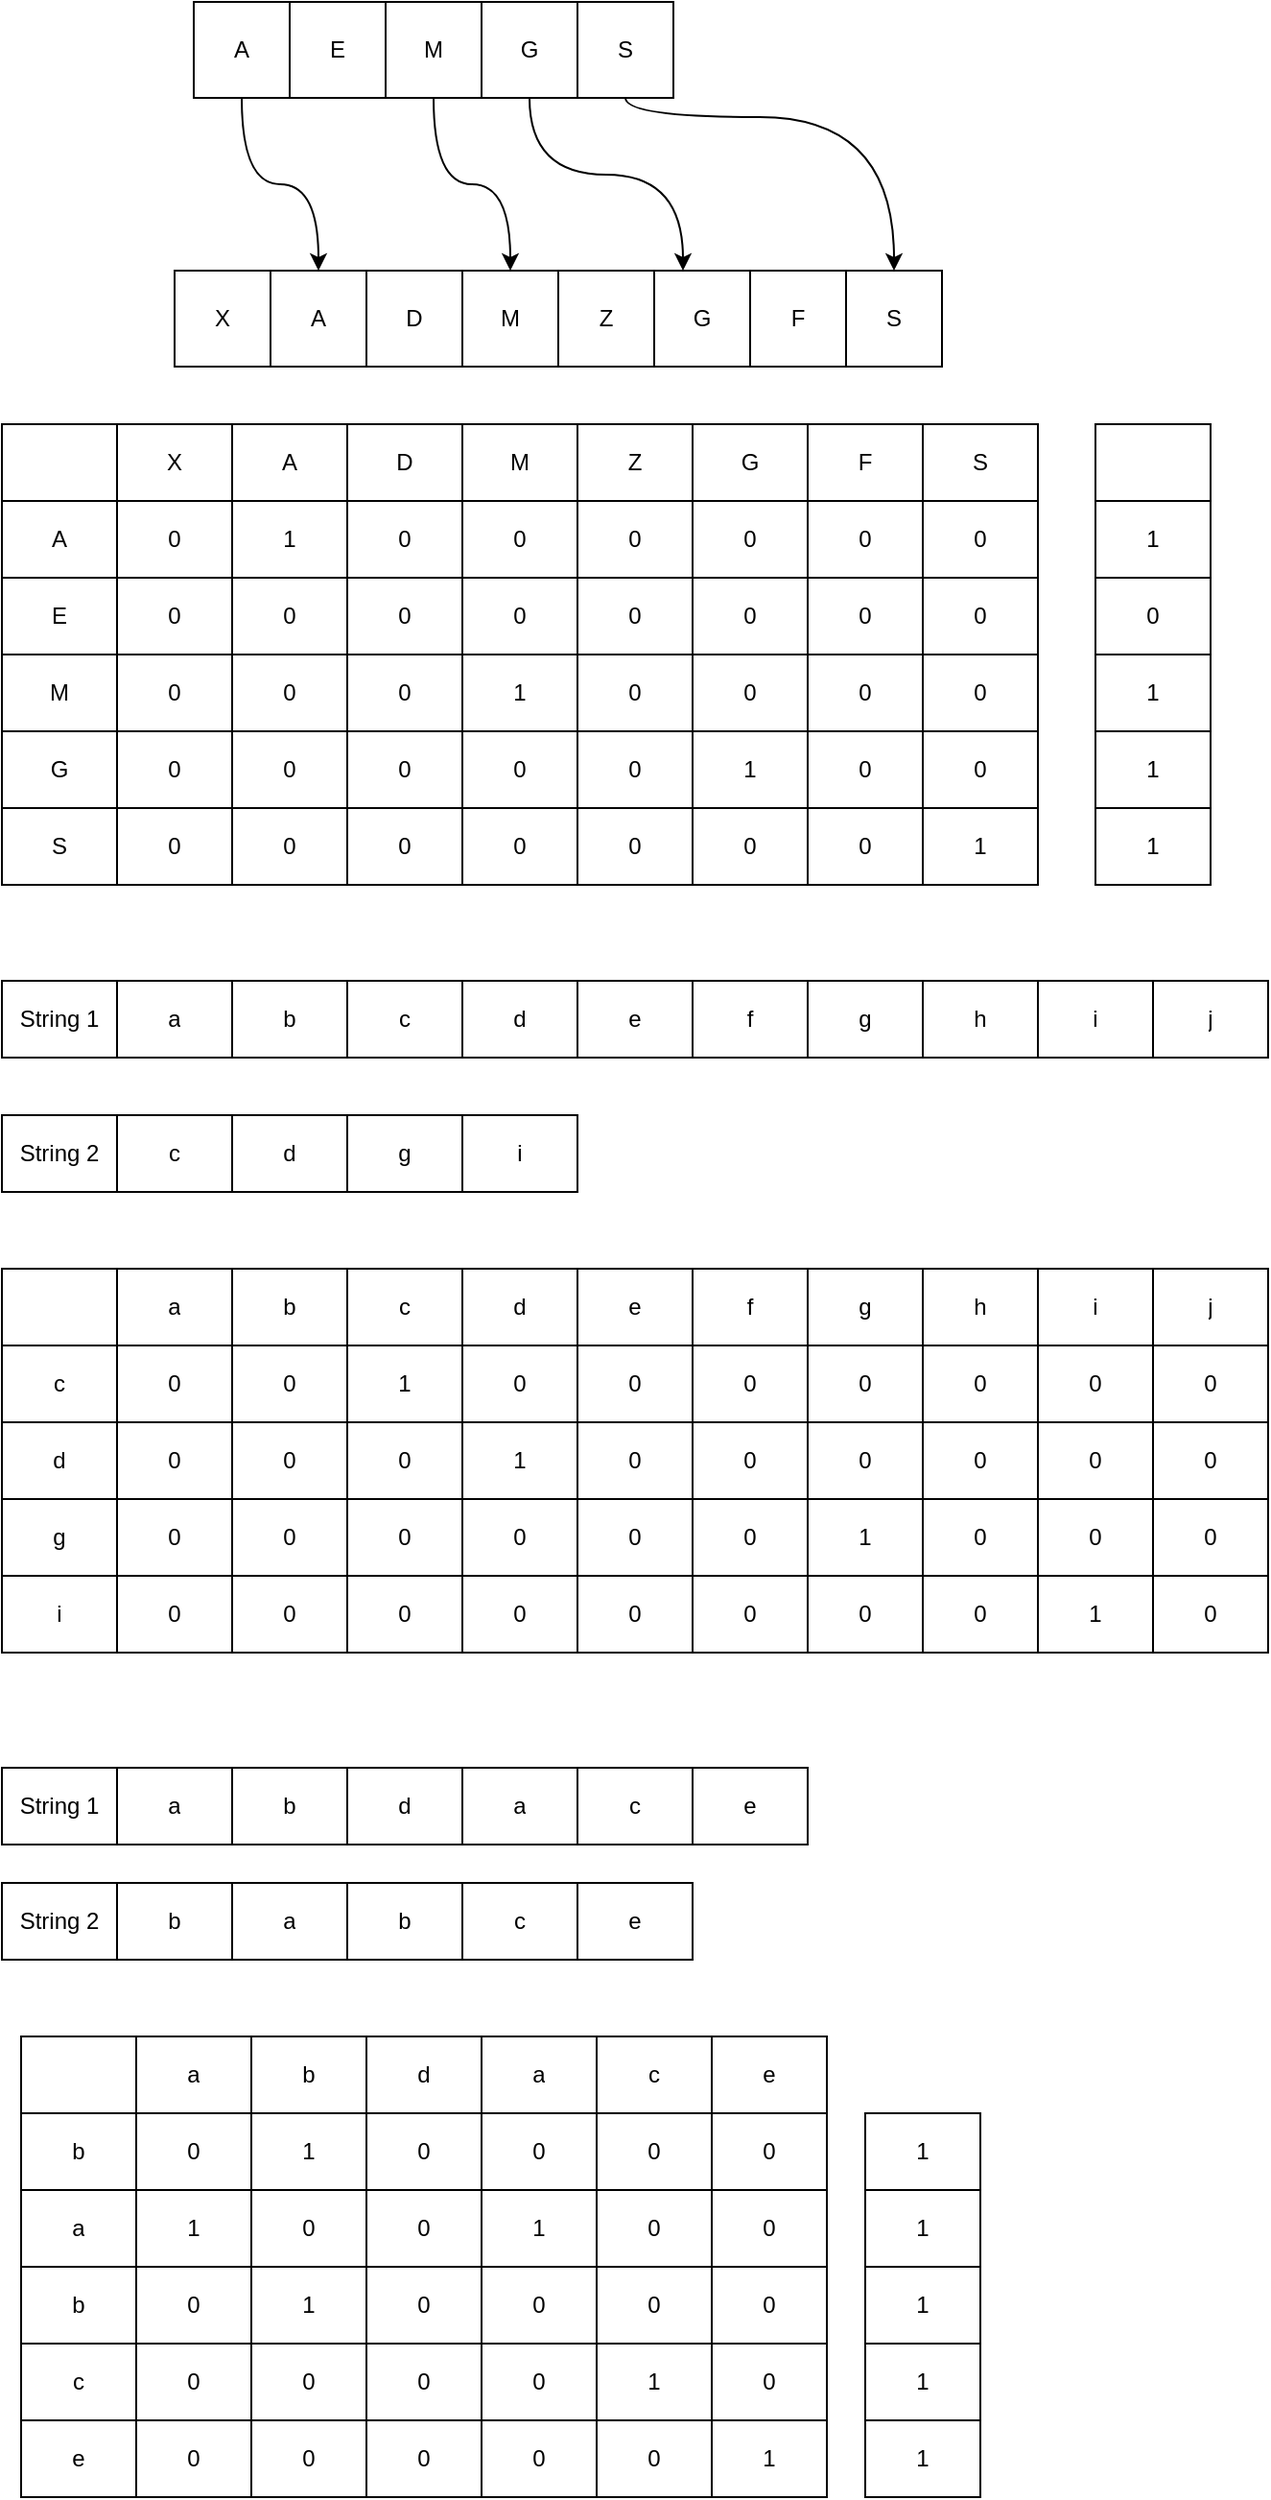 <mxfile version="18.0.1" type="device"><diagram id="aWe5hUQygbqPq-J9gI3K" name="Page-1"><mxGraphModel dx="1350" dy="841" grid="1" gridSize="10" guides="1" tooltips="1" connect="1" arrows="1" fold="1" page="1" pageScale="1" pageWidth="850" pageHeight="1100" math="0" shadow="0"><root><mxCell id="0"/><mxCell id="1" parent="0"/><mxCell id="tUSfNGIlyt1Io0AGug0_-15" value="" style="group" parent="1" vertex="1" connectable="0"><mxGeometry x="230" y="130" width="250" height="50" as="geometry"/></mxCell><mxCell id="tUSfNGIlyt1Io0AGug0_-1" value="A" style="rounded=0;whiteSpace=wrap;html=1;" parent="tUSfNGIlyt1Io0AGug0_-15" vertex="1"><mxGeometry width="50" height="50" as="geometry"/></mxCell><mxCell id="tUSfNGIlyt1Io0AGug0_-2" value="E" style="rounded=0;whiteSpace=wrap;html=1;" parent="tUSfNGIlyt1Io0AGug0_-15" vertex="1"><mxGeometry x="50" width="50" height="50" as="geometry"/></mxCell><mxCell id="tUSfNGIlyt1Io0AGug0_-3" value="M" style="rounded=0;whiteSpace=wrap;html=1;" parent="tUSfNGIlyt1Io0AGug0_-15" vertex="1"><mxGeometry x="100" width="50" height="50" as="geometry"/></mxCell><mxCell id="tUSfNGIlyt1Io0AGug0_-4" value="G" style="rounded=0;whiteSpace=wrap;html=1;" parent="tUSfNGIlyt1Io0AGug0_-15" vertex="1"><mxGeometry x="150" width="50" height="50" as="geometry"/></mxCell><mxCell id="tUSfNGIlyt1Io0AGug0_-5" value="S" style="rounded=0;whiteSpace=wrap;html=1;" parent="tUSfNGIlyt1Io0AGug0_-15" vertex="1"><mxGeometry x="200" width="50" height="50" as="geometry"/></mxCell><mxCell id="tUSfNGIlyt1Io0AGug0_-16" value="" style="group" parent="1" vertex="1" connectable="0"><mxGeometry x="220" y="270" width="400" height="50" as="geometry"/></mxCell><mxCell id="tUSfNGIlyt1Io0AGug0_-7" value="X" style="rounded=0;whiteSpace=wrap;html=1;" parent="tUSfNGIlyt1Io0AGug0_-16" vertex="1"><mxGeometry width="50" height="50" as="geometry"/></mxCell><mxCell id="tUSfNGIlyt1Io0AGug0_-8" value="A" style="rounded=0;whiteSpace=wrap;html=1;" parent="tUSfNGIlyt1Io0AGug0_-16" vertex="1"><mxGeometry x="50" width="50" height="50" as="geometry"/></mxCell><mxCell id="tUSfNGIlyt1Io0AGug0_-9" value="D" style="rounded=0;whiteSpace=wrap;html=1;" parent="tUSfNGIlyt1Io0AGug0_-16" vertex="1"><mxGeometry x="100" width="50" height="50" as="geometry"/></mxCell><mxCell id="tUSfNGIlyt1Io0AGug0_-10" value="M" style="rounded=0;whiteSpace=wrap;html=1;" parent="tUSfNGIlyt1Io0AGug0_-16" vertex="1"><mxGeometry x="150" width="50" height="50" as="geometry"/></mxCell><mxCell id="tUSfNGIlyt1Io0AGug0_-11" value="Z" style="rounded=0;whiteSpace=wrap;html=1;" parent="tUSfNGIlyt1Io0AGug0_-16" vertex="1"><mxGeometry x="200" width="50" height="50" as="geometry"/></mxCell><mxCell id="tUSfNGIlyt1Io0AGug0_-12" value="G" style="rounded=0;whiteSpace=wrap;html=1;" parent="tUSfNGIlyt1Io0AGug0_-16" vertex="1"><mxGeometry x="250" width="50" height="50" as="geometry"/></mxCell><mxCell id="tUSfNGIlyt1Io0AGug0_-13" value="F" style="rounded=0;whiteSpace=wrap;html=1;" parent="tUSfNGIlyt1Io0AGug0_-16" vertex="1"><mxGeometry x="300" width="50" height="50" as="geometry"/></mxCell><mxCell id="tUSfNGIlyt1Io0AGug0_-14" value="S" style="rounded=0;whiteSpace=wrap;html=1;" parent="tUSfNGIlyt1Io0AGug0_-16" vertex="1"><mxGeometry x="350" width="50" height="50" as="geometry"/></mxCell><mxCell id="tUSfNGIlyt1Io0AGug0_-17" style="edgeStyle=orthogonalEdgeStyle;orthogonalLoop=1;jettySize=auto;html=1;entryX=0.5;entryY=0;entryDx=0;entryDy=0;curved=1;" parent="1" source="tUSfNGIlyt1Io0AGug0_-1" target="tUSfNGIlyt1Io0AGug0_-8" edge="1"><mxGeometry relative="1" as="geometry"/></mxCell><mxCell id="tUSfNGIlyt1Io0AGug0_-19" style="edgeStyle=orthogonalEdgeStyle;curved=1;orthogonalLoop=1;jettySize=auto;html=1;" parent="1" source="tUSfNGIlyt1Io0AGug0_-3" target="tUSfNGIlyt1Io0AGug0_-10" edge="1"><mxGeometry relative="1" as="geometry"/></mxCell><mxCell id="tUSfNGIlyt1Io0AGug0_-20" style="edgeStyle=orthogonalEdgeStyle;curved=1;orthogonalLoop=1;jettySize=auto;html=1;" parent="1" source="tUSfNGIlyt1Io0AGug0_-4" target="tUSfNGIlyt1Io0AGug0_-12" edge="1"><mxGeometry relative="1" as="geometry"><Array as="points"><mxPoint x="405" y="220"/><mxPoint x="485" y="220"/></Array></mxGeometry></mxCell><mxCell id="tUSfNGIlyt1Io0AGug0_-21" style="edgeStyle=orthogonalEdgeStyle;curved=1;orthogonalLoop=1;jettySize=auto;html=1;entryX=0.5;entryY=0;entryDx=0;entryDy=0;" parent="1" source="tUSfNGIlyt1Io0AGug0_-5" target="tUSfNGIlyt1Io0AGug0_-14" edge="1"><mxGeometry relative="1" as="geometry"><Array as="points"><mxPoint x="455" y="190"/><mxPoint x="595" y="190"/></Array></mxGeometry></mxCell><mxCell id="_m3RCuXNzivUG6imJONl-1" value="" style="shape=table;startSize=0;container=1;collapsible=0;childLayout=tableLayout;" vertex="1" parent="1"><mxGeometry x="130" y="350" width="540" height="240" as="geometry"/></mxCell><mxCell id="_m3RCuXNzivUG6imJONl-2" value="" style="shape=tableRow;horizontal=0;startSize=0;swimlaneHead=0;swimlaneBody=0;top=0;left=0;bottom=0;right=0;collapsible=0;dropTarget=0;fillColor=none;points=[[0,0.5],[1,0.5]];portConstraint=eastwest;" vertex="1" parent="_m3RCuXNzivUG6imJONl-1"><mxGeometry width="540" height="40" as="geometry"/></mxCell><mxCell id="_m3RCuXNzivUG6imJONl-3" value="" style="shape=partialRectangle;html=1;whiteSpace=wrap;connectable=0;overflow=hidden;fillColor=none;top=0;left=0;bottom=0;right=0;pointerEvents=1;" vertex="1" parent="_m3RCuXNzivUG6imJONl-2"><mxGeometry width="60" height="40" as="geometry"><mxRectangle width="60" height="40" as="alternateBounds"/></mxGeometry></mxCell><mxCell id="_m3RCuXNzivUG6imJONl-4" value="X" style="shape=partialRectangle;html=1;whiteSpace=wrap;connectable=0;overflow=hidden;fillColor=none;top=0;left=0;bottom=0;right=0;pointerEvents=1;" vertex="1" parent="_m3RCuXNzivUG6imJONl-2"><mxGeometry x="60" width="60" height="40" as="geometry"><mxRectangle width="60" height="40" as="alternateBounds"/></mxGeometry></mxCell><mxCell id="_m3RCuXNzivUG6imJONl-5" value="A" style="shape=partialRectangle;html=1;whiteSpace=wrap;connectable=0;overflow=hidden;fillColor=none;top=0;left=0;bottom=0;right=0;pointerEvents=1;" vertex="1" parent="_m3RCuXNzivUG6imJONl-2"><mxGeometry x="120" width="60" height="40" as="geometry"><mxRectangle width="60" height="40" as="alternateBounds"/></mxGeometry></mxCell><mxCell id="_m3RCuXNzivUG6imJONl-6" value="D" style="shape=partialRectangle;html=1;whiteSpace=wrap;connectable=0;overflow=hidden;fillColor=none;top=0;left=0;bottom=0;right=0;pointerEvents=1;" vertex="1" parent="_m3RCuXNzivUG6imJONl-2"><mxGeometry x="180" width="60" height="40" as="geometry"><mxRectangle width="60" height="40" as="alternateBounds"/></mxGeometry></mxCell><mxCell id="_m3RCuXNzivUG6imJONl-7" value="M" style="shape=partialRectangle;html=1;whiteSpace=wrap;connectable=0;overflow=hidden;fillColor=none;top=0;left=0;bottom=0;right=0;pointerEvents=1;" vertex="1" parent="_m3RCuXNzivUG6imJONl-2"><mxGeometry x="240" width="60" height="40" as="geometry"><mxRectangle width="60" height="40" as="alternateBounds"/></mxGeometry></mxCell><mxCell id="_m3RCuXNzivUG6imJONl-8" value="Z" style="shape=partialRectangle;html=1;whiteSpace=wrap;connectable=0;overflow=hidden;fillColor=none;top=0;left=0;bottom=0;right=0;pointerEvents=1;" vertex="1" parent="_m3RCuXNzivUG6imJONl-2"><mxGeometry x="300" width="60" height="40" as="geometry"><mxRectangle width="60" height="40" as="alternateBounds"/></mxGeometry></mxCell><mxCell id="_m3RCuXNzivUG6imJONl-9" value="G" style="shape=partialRectangle;html=1;whiteSpace=wrap;connectable=0;overflow=hidden;fillColor=none;top=0;left=0;bottom=0;right=0;pointerEvents=1;" vertex="1" parent="_m3RCuXNzivUG6imJONl-2"><mxGeometry x="360" width="60" height="40" as="geometry"><mxRectangle width="60" height="40" as="alternateBounds"/></mxGeometry></mxCell><mxCell id="_m3RCuXNzivUG6imJONl-10" value="F" style="shape=partialRectangle;html=1;whiteSpace=wrap;connectable=0;overflow=hidden;fillColor=none;top=0;left=0;bottom=0;right=0;pointerEvents=1;" vertex="1" parent="_m3RCuXNzivUG6imJONl-2"><mxGeometry x="420" width="60" height="40" as="geometry"><mxRectangle width="60" height="40" as="alternateBounds"/></mxGeometry></mxCell><mxCell id="_m3RCuXNzivUG6imJONl-11" value="S" style="shape=partialRectangle;html=1;whiteSpace=wrap;connectable=0;overflow=hidden;fillColor=none;top=0;left=0;bottom=0;right=0;pointerEvents=1;" vertex="1" parent="_m3RCuXNzivUG6imJONl-2"><mxGeometry x="480" width="60" height="40" as="geometry"><mxRectangle width="60" height="40" as="alternateBounds"/></mxGeometry></mxCell><mxCell id="_m3RCuXNzivUG6imJONl-12" value="" style="shape=tableRow;horizontal=0;startSize=0;swimlaneHead=0;swimlaneBody=0;top=0;left=0;bottom=0;right=0;collapsible=0;dropTarget=0;fillColor=none;points=[[0,0.5],[1,0.5]];portConstraint=eastwest;" vertex="1" parent="_m3RCuXNzivUG6imJONl-1"><mxGeometry y="40" width="540" height="40" as="geometry"/></mxCell><mxCell id="_m3RCuXNzivUG6imJONl-13" value="A" style="shape=partialRectangle;html=1;whiteSpace=wrap;connectable=0;overflow=hidden;fillColor=none;top=0;left=0;bottom=0;right=0;pointerEvents=1;" vertex="1" parent="_m3RCuXNzivUG6imJONl-12"><mxGeometry width="60" height="40" as="geometry"><mxRectangle width="60" height="40" as="alternateBounds"/></mxGeometry></mxCell><mxCell id="_m3RCuXNzivUG6imJONl-14" value="0" style="shape=partialRectangle;html=1;whiteSpace=wrap;connectable=0;overflow=hidden;fillColor=none;top=0;left=0;bottom=0;right=0;pointerEvents=1;" vertex="1" parent="_m3RCuXNzivUG6imJONl-12"><mxGeometry x="60" width="60" height="40" as="geometry"><mxRectangle width="60" height="40" as="alternateBounds"/></mxGeometry></mxCell><mxCell id="_m3RCuXNzivUG6imJONl-15" value="1" style="shape=partialRectangle;html=1;whiteSpace=wrap;connectable=0;overflow=hidden;fillColor=none;top=0;left=0;bottom=0;right=0;pointerEvents=1;" vertex="1" parent="_m3RCuXNzivUG6imJONl-12"><mxGeometry x="120" width="60" height="40" as="geometry"><mxRectangle width="60" height="40" as="alternateBounds"/></mxGeometry></mxCell><mxCell id="_m3RCuXNzivUG6imJONl-16" value="0" style="shape=partialRectangle;html=1;whiteSpace=wrap;connectable=0;overflow=hidden;fillColor=none;top=0;left=0;bottom=0;right=0;pointerEvents=1;" vertex="1" parent="_m3RCuXNzivUG6imJONl-12"><mxGeometry x="180" width="60" height="40" as="geometry"><mxRectangle width="60" height="40" as="alternateBounds"/></mxGeometry></mxCell><mxCell id="_m3RCuXNzivUG6imJONl-17" value="0" style="shape=partialRectangle;html=1;whiteSpace=wrap;connectable=0;overflow=hidden;fillColor=none;top=0;left=0;bottom=0;right=0;pointerEvents=1;" vertex="1" parent="_m3RCuXNzivUG6imJONl-12"><mxGeometry x="240" width="60" height="40" as="geometry"><mxRectangle width="60" height="40" as="alternateBounds"/></mxGeometry></mxCell><mxCell id="_m3RCuXNzivUG6imJONl-18" value="0" style="shape=partialRectangle;html=1;whiteSpace=wrap;connectable=0;overflow=hidden;fillColor=none;top=0;left=0;bottom=0;right=0;pointerEvents=1;" vertex="1" parent="_m3RCuXNzivUG6imJONl-12"><mxGeometry x="300" width="60" height="40" as="geometry"><mxRectangle width="60" height="40" as="alternateBounds"/></mxGeometry></mxCell><mxCell id="_m3RCuXNzivUG6imJONl-19" value="0" style="shape=partialRectangle;html=1;whiteSpace=wrap;connectable=0;overflow=hidden;fillColor=none;top=0;left=0;bottom=0;right=0;pointerEvents=1;" vertex="1" parent="_m3RCuXNzivUG6imJONl-12"><mxGeometry x="360" width="60" height="40" as="geometry"><mxRectangle width="60" height="40" as="alternateBounds"/></mxGeometry></mxCell><mxCell id="_m3RCuXNzivUG6imJONl-20" value="0" style="shape=partialRectangle;html=1;whiteSpace=wrap;connectable=0;overflow=hidden;fillColor=none;top=0;left=0;bottom=0;right=0;pointerEvents=1;" vertex="1" parent="_m3RCuXNzivUG6imJONl-12"><mxGeometry x="420" width="60" height="40" as="geometry"><mxRectangle width="60" height="40" as="alternateBounds"/></mxGeometry></mxCell><mxCell id="_m3RCuXNzivUG6imJONl-21" value="0" style="shape=partialRectangle;html=1;whiteSpace=wrap;connectable=0;overflow=hidden;fillColor=none;top=0;left=0;bottom=0;right=0;pointerEvents=1;" vertex="1" parent="_m3RCuXNzivUG6imJONl-12"><mxGeometry x="480" width="60" height="40" as="geometry"><mxRectangle width="60" height="40" as="alternateBounds"/></mxGeometry></mxCell><mxCell id="_m3RCuXNzivUG6imJONl-22" value="" style="shape=tableRow;horizontal=0;startSize=0;swimlaneHead=0;swimlaneBody=0;top=0;left=0;bottom=0;right=0;collapsible=0;dropTarget=0;fillColor=none;points=[[0,0.5],[1,0.5]];portConstraint=eastwest;" vertex="1" parent="_m3RCuXNzivUG6imJONl-1"><mxGeometry y="80" width="540" height="40" as="geometry"/></mxCell><mxCell id="_m3RCuXNzivUG6imJONl-23" value="E" style="shape=partialRectangle;html=1;whiteSpace=wrap;connectable=0;overflow=hidden;fillColor=none;top=0;left=0;bottom=0;right=0;pointerEvents=1;" vertex="1" parent="_m3RCuXNzivUG6imJONl-22"><mxGeometry width="60" height="40" as="geometry"><mxRectangle width="60" height="40" as="alternateBounds"/></mxGeometry></mxCell><mxCell id="_m3RCuXNzivUG6imJONl-24" value="0" style="shape=partialRectangle;html=1;whiteSpace=wrap;connectable=0;overflow=hidden;fillColor=none;top=0;left=0;bottom=0;right=0;pointerEvents=1;" vertex="1" parent="_m3RCuXNzivUG6imJONl-22"><mxGeometry x="60" width="60" height="40" as="geometry"><mxRectangle width="60" height="40" as="alternateBounds"/></mxGeometry></mxCell><mxCell id="_m3RCuXNzivUG6imJONl-25" value="0" style="shape=partialRectangle;html=1;whiteSpace=wrap;connectable=0;overflow=hidden;fillColor=none;top=0;left=0;bottom=0;right=0;pointerEvents=1;" vertex="1" parent="_m3RCuXNzivUG6imJONl-22"><mxGeometry x="120" width="60" height="40" as="geometry"><mxRectangle width="60" height="40" as="alternateBounds"/></mxGeometry></mxCell><mxCell id="_m3RCuXNzivUG6imJONl-26" value="0" style="shape=partialRectangle;html=1;whiteSpace=wrap;connectable=0;overflow=hidden;fillColor=none;top=0;left=0;bottom=0;right=0;pointerEvents=1;" vertex="1" parent="_m3RCuXNzivUG6imJONl-22"><mxGeometry x="180" width="60" height="40" as="geometry"><mxRectangle width="60" height="40" as="alternateBounds"/></mxGeometry></mxCell><mxCell id="_m3RCuXNzivUG6imJONl-27" value="0" style="shape=partialRectangle;html=1;whiteSpace=wrap;connectable=0;overflow=hidden;fillColor=none;top=0;left=0;bottom=0;right=0;pointerEvents=1;" vertex="1" parent="_m3RCuXNzivUG6imJONl-22"><mxGeometry x="240" width="60" height="40" as="geometry"><mxRectangle width="60" height="40" as="alternateBounds"/></mxGeometry></mxCell><mxCell id="_m3RCuXNzivUG6imJONl-28" value="0" style="shape=partialRectangle;html=1;whiteSpace=wrap;connectable=0;overflow=hidden;fillColor=none;top=0;left=0;bottom=0;right=0;pointerEvents=1;" vertex="1" parent="_m3RCuXNzivUG6imJONl-22"><mxGeometry x="300" width="60" height="40" as="geometry"><mxRectangle width="60" height="40" as="alternateBounds"/></mxGeometry></mxCell><mxCell id="_m3RCuXNzivUG6imJONl-29" value="0" style="shape=partialRectangle;html=1;whiteSpace=wrap;connectable=0;overflow=hidden;fillColor=none;top=0;left=0;bottom=0;right=0;pointerEvents=1;" vertex="1" parent="_m3RCuXNzivUG6imJONl-22"><mxGeometry x="360" width="60" height="40" as="geometry"><mxRectangle width="60" height="40" as="alternateBounds"/></mxGeometry></mxCell><mxCell id="_m3RCuXNzivUG6imJONl-30" value="0" style="shape=partialRectangle;html=1;whiteSpace=wrap;connectable=0;overflow=hidden;fillColor=none;top=0;left=0;bottom=0;right=0;pointerEvents=1;" vertex="1" parent="_m3RCuXNzivUG6imJONl-22"><mxGeometry x="420" width="60" height="40" as="geometry"><mxRectangle width="60" height="40" as="alternateBounds"/></mxGeometry></mxCell><mxCell id="_m3RCuXNzivUG6imJONl-31" value="0" style="shape=partialRectangle;html=1;whiteSpace=wrap;connectable=0;overflow=hidden;fillColor=none;top=0;left=0;bottom=0;right=0;pointerEvents=1;" vertex="1" parent="_m3RCuXNzivUG6imJONl-22"><mxGeometry x="480" width="60" height="40" as="geometry"><mxRectangle width="60" height="40" as="alternateBounds"/></mxGeometry></mxCell><mxCell id="_m3RCuXNzivUG6imJONl-32" value="" style="shape=tableRow;horizontal=0;startSize=0;swimlaneHead=0;swimlaneBody=0;top=0;left=0;bottom=0;right=0;collapsible=0;dropTarget=0;fillColor=none;points=[[0,0.5],[1,0.5]];portConstraint=eastwest;" vertex="1" parent="_m3RCuXNzivUG6imJONl-1"><mxGeometry y="120" width="540" height="40" as="geometry"/></mxCell><mxCell id="_m3RCuXNzivUG6imJONl-33" value="M" style="shape=partialRectangle;html=1;whiteSpace=wrap;connectable=0;overflow=hidden;fillColor=none;top=0;left=0;bottom=0;right=0;pointerEvents=1;" vertex="1" parent="_m3RCuXNzivUG6imJONl-32"><mxGeometry width="60" height="40" as="geometry"><mxRectangle width="60" height="40" as="alternateBounds"/></mxGeometry></mxCell><mxCell id="_m3RCuXNzivUG6imJONl-34" value="0" style="shape=partialRectangle;html=1;whiteSpace=wrap;connectable=0;overflow=hidden;fillColor=none;top=0;left=0;bottom=0;right=0;pointerEvents=1;" vertex="1" parent="_m3RCuXNzivUG6imJONl-32"><mxGeometry x="60" width="60" height="40" as="geometry"><mxRectangle width="60" height="40" as="alternateBounds"/></mxGeometry></mxCell><mxCell id="_m3RCuXNzivUG6imJONl-35" value="0" style="shape=partialRectangle;html=1;whiteSpace=wrap;connectable=0;overflow=hidden;fillColor=none;top=0;left=0;bottom=0;right=0;pointerEvents=1;" vertex="1" parent="_m3RCuXNzivUG6imJONl-32"><mxGeometry x="120" width="60" height="40" as="geometry"><mxRectangle width="60" height="40" as="alternateBounds"/></mxGeometry></mxCell><mxCell id="_m3RCuXNzivUG6imJONl-36" value="0" style="shape=partialRectangle;html=1;whiteSpace=wrap;connectable=0;overflow=hidden;fillColor=none;top=0;left=0;bottom=0;right=0;pointerEvents=1;" vertex="1" parent="_m3RCuXNzivUG6imJONl-32"><mxGeometry x="180" width="60" height="40" as="geometry"><mxRectangle width="60" height="40" as="alternateBounds"/></mxGeometry></mxCell><mxCell id="_m3RCuXNzivUG6imJONl-37" value="1" style="shape=partialRectangle;html=1;whiteSpace=wrap;connectable=0;overflow=hidden;fillColor=none;top=0;left=0;bottom=0;right=0;pointerEvents=1;" vertex="1" parent="_m3RCuXNzivUG6imJONl-32"><mxGeometry x="240" width="60" height="40" as="geometry"><mxRectangle width="60" height="40" as="alternateBounds"/></mxGeometry></mxCell><mxCell id="_m3RCuXNzivUG6imJONl-38" value="0" style="shape=partialRectangle;html=1;whiteSpace=wrap;connectable=0;overflow=hidden;fillColor=none;top=0;left=0;bottom=0;right=0;pointerEvents=1;" vertex="1" parent="_m3RCuXNzivUG6imJONl-32"><mxGeometry x="300" width="60" height="40" as="geometry"><mxRectangle width="60" height="40" as="alternateBounds"/></mxGeometry></mxCell><mxCell id="_m3RCuXNzivUG6imJONl-39" value="0" style="shape=partialRectangle;html=1;whiteSpace=wrap;connectable=0;overflow=hidden;fillColor=none;top=0;left=0;bottom=0;right=0;pointerEvents=1;" vertex="1" parent="_m3RCuXNzivUG6imJONl-32"><mxGeometry x="360" width="60" height="40" as="geometry"><mxRectangle width="60" height="40" as="alternateBounds"/></mxGeometry></mxCell><mxCell id="_m3RCuXNzivUG6imJONl-40" value="0" style="shape=partialRectangle;html=1;whiteSpace=wrap;connectable=0;overflow=hidden;fillColor=none;top=0;left=0;bottom=0;right=0;pointerEvents=1;" vertex="1" parent="_m3RCuXNzivUG6imJONl-32"><mxGeometry x="420" width="60" height="40" as="geometry"><mxRectangle width="60" height="40" as="alternateBounds"/></mxGeometry></mxCell><mxCell id="_m3RCuXNzivUG6imJONl-41" value="0" style="shape=partialRectangle;html=1;whiteSpace=wrap;connectable=0;overflow=hidden;fillColor=none;top=0;left=0;bottom=0;right=0;pointerEvents=1;" vertex="1" parent="_m3RCuXNzivUG6imJONl-32"><mxGeometry x="480" width="60" height="40" as="geometry"><mxRectangle width="60" height="40" as="alternateBounds"/></mxGeometry></mxCell><mxCell id="_m3RCuXNzivUG6imJONl-42" value="" style="shape=tableRow;horizontal=0;startSize=0;swimlaneHead=0;swimlaneBody=0;top=0;left=0;bottom=0;right=0;collapsible=0;dropTarget=0;fillColor=none;points=[[0,0.5],[1,0.5]];portConstraint=eastwest;" vertex="1" parent="_m3RCuXNzivUG6imJONl-1"><mxGeometry y="160" width="540" height="40" as="geometry"/></mxCell><mxCell id="_m3RCuXNzivUG6imJONl-43" value="G" style="shape=partialRectangle;html=1;whiteSpace=wrap;connectable=0;overflow=hidden;fillColor=none;top=0;left=0;bottom=0;right=0;pointerEvents=1;" vertex="1" parent="_m3RCuXNzivUG6imJONl-42"><mxGeometry width="60" height="40" as="geometry"><mxRectangle width="60" height="40" as="alternateBounds"/></mxGeometry></mxCell><mxCell id="_m3RCuXNzivUG6imJONl-44" value="0" style="shape=partialRectangle;html=1;whiteSpace=wrap;connectable=0;overflow=hidden;fillColor=none;top=0;left=0;bottom=0;right=0;pointerEvents=1;" vertex="1" parent="_m3RCuXNzivUG6imJONl-42"><mxGeometry x="60" width="60" height="40" as="geometry"><mxRectangle width="60" height="40" as="alternateBounds"/></mxGeometry></mxCell><mxCell id="_m3RCuXNzivUG6imJONl-45" value="0" style="shape=partialRectangle;html=1;whiteSpace=wrap;connectable=0;overflow=hidden;fillColor=none;top=0;left=0;bottom=0;right=0;pointerEvents=1;" vertex="1" parent="_m3RCuXNzivUG6imJONl-42"><mxGeometry x="120" width="60" height="40" as="geometry"><mxRectangle width="60" height="40" as="alternateBounds"/></mxGeometry></mxCell><mxCell id="_m3RCuXNzivUG6imJONl-46" value="0" style="shape=partialRectangle;html=1;whiteSpace=wrap;connectable=0;overflow=hidden;fillColor=none;top=0;left=0;bottom=0;right=0;pointerEvents=1;" vertex="1" parent="_m3RCuXNzivUG6imJONl-42"><mxGeometry x="180" width="60" height="40" as="geometry"><mxRectangle width="60" height="40" as="alternateBounds"/></mxGeometry></mxCell><mxCell id="_m3RCuXNzivUG6imJONl-47" value="0" style="shape=partialRectangle;html=1;whiteSpace=wrap;connectable=0;overflow=hidden;fillColor=none;top=0;left=0;bottom=0;right=0;pointerEvents=1;" vertex="1" parent="_m3RCuXNzivUG6imJONl-42"><mxGeometry x="240" width="60" height="40" as="geometry"><mxRectangle width="60" height="40" as="alternateBounds"/></mxGeometry></mxCell><mxCell id="_m3RCuXNzivUG6imJONl-48" value="0" style="shape=partialRectangle;html=1;whiteSpace=wrap;connectable=0;overflow=hidden;fillColor=none;top=0;left=0;bottom=0;right=0;pointerEvents=1;" vertex="1" parent="_m3RCuXNzivUG6imJONl-42"><mxGeometry x="300" width="60" height="40" as="geometry"><mxRectangle width="60" height="40" as="alternateBounds"/></mxGeometry></mxCell><mxCell id="_m3RCuXNzivUG6imJONl-49" value="1" style="shape=partialRectangle;html=1;whiteSpace=wrap;connectable=0;overflow=hidden;fillColor=none;top=0;left=0;bottom=0;right=0;pointerEvents=1;" vertex="1" parent="_m3RCuXNzivUG6imJONl-42"><mxGeometry x="360" width="60" height="40" as="geometry"><mxRectangle width="60" height="40" as="alternateBounds"/></mxGeometry></mxCell><mxCell id="_m3RCuXNzivUG6imJONl-50" value="0" style="shape=partialRectangle;html=1;whiteSpace=wrap;connectable=0;overflow=hidden;fillColor=none;top=0;left=0;bottom=0;right=0;pointerEvents=1;" vertex="1" parent="_m3RCuXNzivUG6imJONl-42"><mxGeometry x="420" width="60" height="40" as="geometry"><mxRectangle width="60" height="40" as="alternateBounds"/></mxGeometry></mxCell><mxCell id="_m3RCuXNzivUG6imJONl-51" value="0" style="shape=partialRectangle;html=1;whiteSpace=wrap;connectable=0;overflow=hidden;fillColor=none;top=0;left=0;bottom=0;right=0;pointerEvents=1;" vertex="1" parent="_m3RCuXNzivUG6imJONl-42"><mxGeometry x="480" width="60" height="40" as="geometry"><mxRectangle width="60" height="40" as="alternateBounds"/></mxGeometry></mxCell><mxCell id="_m3RCuXNzivUG6imJONl-52" value="" style="shape=tableRow;horizontal=0;startSize=0;swimlaneHead=0;swimlaneBody=0;top=0;left=0;bottom=0;right=0;collapsible=0;dropTarget=0;fillColor=none;points=[[0,0.5],[1,0.5]];portConstraint=eastwest;" vertex="1" parent="_m3RCuXNzivUG6imJONl-1"><mxGeometry y="200" width="540" height="40" as="geometry"/></mxCell><mxCell id="_m3RCuXNzivUG6imJONl-53" value="S" style="shape=partialRectangle;html=1;whiteSpace=wrap;connectable=0;overflow=hidden;fillColor=none;top=0;left=0;bottom=0;right=0;pointerEvents=1;" vertex="1" parent="_m3RCuXNzivUG6imJONl-52"><mxGeometry width="60" height="40" as="geometry"><mxRectangle width="60" height="40" as="alternateBounds"/></mxGeometry></mxCell><mxCell id="_m3RCuXNzivUG6imJONl-54" value="0" style="shape=partialRectangle;html=1;whiteSpace=wrap;connectable=0;overflow=hidden;fillColor=none;top=0;left=0;bottom=0;right=0;pointerEvents=1;" vertex="1" parent="_m3RCuXNzivUG6imJONl-52"><mxGeometry x="60" width="60" height="40" as="geometry"><mxRectangle width="60" height="40" as="alternateBounds"/></mxGeometry></mxCell><mxCell id="_m3RCuXNzivUG6imJONl-55" value="0" style="shape=partialRectangle;html=1;whiteSpace=wrap;connectable=0;overflow=hidden;fillColor=none;top=0;left=0;bottom=0;right=0;pointerEvents=1;" vertex="1" parent="_m3RCuXNzivUG6imJONl-52"><mxGeometry x="120" width="60" height="40" as="geometry"><mxRectangle width="60" height="40" as="alternateBounds"/></mxGeometry></mxCell><mxCell id="_m3RCuXNzivUG6imJONl-56" value="0" style="shape=partialRectangle;html=1;whiteSpace=wrap;connectable=0;overflow=hidden;fillColor=none;top=0;left=0;bottom=0;right=0;pointerEvents=1;" vertex="1" parent="_m3RCuXNzivUG6imJONl-52"><mxGeometry x="180" width="60" height="40" as="geometry"><mxRectangle width="60" height="40" as="alternateBounds"/></mxGeometry></mxCell><mxCell id="_m3RCuXNzivUG6imJONl-57" value="0" style="shape=partialRectangle;html=1;whiteSpace=wrap;connectable=0;overflow=hidden;fillColor=none;top=0;left=0;bottom=0;right=0;pointerEvents=1;" vertex="1" parent="_m3RCuXNzivUG6imJONl-52"><mxGeometry x="240" width="60" height="40" as="geometry"><mxRectangle width="60" height="40" as="alternateBounds"/></mxGeometry></mxCell><mxCell id="_m3RCuXNzivUG6imJONl-58" value="0" style="shape=partialRectangle;html=1;whiteSpace=wrap;connectable=0;overflow=hidden;fillColor=none;top=0;left=0;bottom=0;right=0;pointerEvents=1;" vertex="1" parent="_m3RCuXNzivUG6imJONl-52"><mxGeometry x="300" width="60" height="40" as="geometry"><mxRectangle width="60" height="40" as="alternateBounds"/></mxGeometry></mxCell><mxCell id="_m3RCuXNzivUG6imJONl-59" value="0" style="shape=partialRectangle;html=1;whiteSpace=wrap;connectable=0;overflow=hidden;fillColor=none;top=0;left=0;bottom=0;right=0;pointerEvents=1;" vertex="1" parent="_m3RCuXNzivUG6imJONl-52"><mxGeometry x="360" width="60" height="40" as="geometry"><mxRectangle width="60" height="40" as="alternateBounds"/></mxGeometry></mxCell><mxCell id="_m3RCuXNzivUG6imJONl-60" value="0" style="shape=partialRectangle;html=1;whiteSpace=wrap;connectable=0;overflow=hidden;fillColor=none;top=0;left=0;bottom=0;right=0;pointerEvents=1;" vertex="1" parent="_m3RCuXNzivUG6imJONl-52"><mxGeometry x="420" width="60" height="40" as="geometry"><mxRectangle width="60" height="40" as="alternateBounds"/></mxGeometry></mxCell><mxCell id="_m3RCuXNzivUG6imJONl-61" value="1" style="shape=partialRectangle;html=1;whiteSpace=wrap;connectable=0;overflow=hidden;fillColor=none;top=0;left=0;bottom=0;right=0;pointerEvents=1;" vertex="1" parent="_m3RCuXNzivUG6imJONl-52"><mxGeometry x="480" width="60" height="40" as="geometry"><mxRectangle width="60" height="40" as="alternateBounds"/></mxGeometry></mxCell><mxCell id="_m3RCuXNzivUG6imJONl-62" value="" style="shape=table;startSize=0;container=1;collapsible=0;childLayout=tableLayout;" vertex="1" parent="1"><mxGeometry x="700" y="350" width="60" height="240" as="geometry"/></mxCell><mxCell id="_m3RCuXNzivUG6imJONl-63" value="" style="shape=tableRow;horizontal=0;startSize=0;swimlaneHead=0;swimlaneBody=0;top=0;left=0;bottom=0;right=0;collapsible=0;dropTarget=0;fillColor=none;points=[[0,0.5],[1,0.5]];portConstraint=eastwest;" vertex="1" parent="_m3RCuXNzivUG6imJONl-62"><mxGeometry width="60" height="40" as="geometry"/></mxCell><mxCell id="_m3RCuXNzivUG6imJONl-64" value="" style="shape=partialRectangle;html=1;whiteSpace=wrap;connectable=0;overflow=hidden;fillColor=none;top=0;left=0;bottom=0;right=0;pointerEvents=1;" vertex="1" parent="_m3RCuXNzivUG6imJONl-63"><mxGeometry width="60" height="40" as="geometry"><mxRectangle width="60" height="40" as="alternateBounds"/></mxGeometry></mxCell><mxCell id="_m3RCuXNzivUG6imJONl-65" value="" style="shape=tableRow;horizontal=0;startSize=0;swimlaneHead=0;swimlaneBody=0;top=0;left=0;bottom=0;right=0;collapsible=0;dropTarget=0;fillColor=none;points=[[0,0.5],[1,0.5]];portConstraint=eastwest;" vertex="1" parent="_m3RCuXNzivUG6imJONl-62"><mxGeometry y="40" width="60" height="40" as="geometry"/></mxCell><mxCell id="_m3RCuXNzivUG6imJONl-66" value="1" style="shape=partialRectangle;html=1;whiteSpace=wrap;connectable=0;overflow=hidden;fillColor=none;top=0;left=0;bottom=0;right=0;pointerEvents=1;" vertex="1" parent="_m3RCuXNzivUG6imJONl-65"><mxGeometry width="60" height="40" as="geometry"><mxRectangle width="60" height="40" as="alternateBounds"/></mxGeometry></mxCell><mxCell id="_m3RCuXNzivUG6imJONl-67" value="" style="shape=tableRow;horizontal=0;startSize=0;swimlaneHead=0;swimlaneBody=0;top=0;left=0;bottom=0;right=0;collapsible=0;dropTarget=0;fillColor=none;points=[[0,0.5],[1,0.5]];portConstraint=eastwest;" vertex="1" parent="_m3RCuXNzivUG6imJONl-62"><mxGeometry y="80" width="60" height="40" as="geometry"/></mxCell><mxCell id="_m3RCuXNzivUG6imJONl-68" value="0" style="shape=partialRectangle;html=1;whiteSpace=wrap;connectable=0;overflow=hidden;fillColor=none;top=0;left=0;bottom=0;right=0;pointerEvents=1;" vertex="1" parent="_m3RCuXNzivUG6imJONl-67"><mxGeometry width="60" height="40" as="geometry"><mxRectangle width="60" height="40" as="alternateBounds"/></mxGeometry></mxCell><mxCell id="_m3RCuXNzivUG6imJONl-69" value="" style="shape=tableRow;horizontal=0;startSize=0;swimlaneHead=0;swimlaneBody=0;top=0;left=0;bottom=0;right=0;collapsible=0;dropTarget=0;fillColor=none;points=[[0,0.5],[1,0.5]];portConstraint=eastwest;" vertex="1" parent="_m3RCuXNzivUG6imJONl-62"><mxGeometry y="120" width="60" height="40" as="geometry"/></mxCell><mxCell id="_m3RCuXNzivUG6imJONl-70" value="1" style="shape=partialRectangle;html=1;whiteSpace=wrap;connectable=0;overflow=hidden;fillColor=none;top=0;left=0;bottom=0;right=0;pointerEvents=1;" vertex="1" parent="_m3RCuXNzivUG6imJONl-69"><mxGeometry width="60" height="40" as="geometry"><mxRectangle width="60" height="40" as="alternateBounds"/></mxGeometry></mxCell><mxCell id="_m3RCuXNzivUG6imJONl-71" value="" style="shape=tableRow;horizontal=0;startSize=0;swimlaneHead=0;swimlaneBody=0;top=0;left=0;bottom=0;right=0;collapsible=0;dropTarget=0;fillColor=none;points=[[0,0.5],[1,0.5]];portConstraint=eastwest;" vertex="1" parent="_m3RCuXNzivUG6imJONl-62"><mxGeometry y="160" width="60" height="40" as="geometry"/></mxCell><mxCell id="_m3RCuXNzivUG6imJONl-72" value="1" style="shape=partialRectangle;html=1;whiteSpace=wrap;connectable=0;overflow=hidden;fillColor=none;top=0;left=0;bottom=0;right=0;pointerEvents=1;" vertex="1" parent="_m3RCuXNzivUG6imJONl-71"><mxGeometry width="60" height="40" as="geometry"><mxRectangle width="60" height="40" as="alternateBounds"/></mxGeometry></mxCell><mxCell id="_m3RCuXNzivUG6imJONl-73" value="" style="shape=tableRow;horizontal=0;startSize=0;swimlaneHead=0;swimlaneBody=0;top=0;left=0;bottom=0;right=0;collapsible=0;dropTarget=0;fillColor=none;points=[[0,0.5],[1,0.5]];portConstraint=eastwest;" vertex="1" parent="_m3RCuXNzivUG6imJONl-62"><mxGeometry y="200" width="60" height="40" as="geometry"/></mxCell><mxCell id="_m3RCuXNzivUG6imJONl-74" value="1" style="shape=partialRectangle;html=1;whiteSpace=wrap;connectable=0;overflow=hidden;fillColor=none;top=0;left=0;bottom=0;right=0;pointerEvents=1;" vertex="1" parent="_m3RCuXNzivUG6imJONl-73"><mxGeometry width="60" height="40" as="geometry"><mxRectangle width="60" height="40" as="alternateBounds"/></mxGeometry></mxCell><mxCell id="_m3RCuXNzivUG6imJONl-75" value="" style="shape=table;startSize=0;container=1;collapsible=0;childLayout=tableLayout;" vertex="1" parent="1"><mxGeometry x="130" y="640" width="660" height="40" as="geometry"/></mxCell><mxCell id="_m3RCuXNzivUG6imJONl-76" value="" style="shape=tableRow;horizontal=0;startSize=0;swimlaneHead=0;swimlaneBody=0;top=0;left=0;bottom=0;right=0;collapsible=0;dropTarget=0;fillColor=none;points=[[0,0.5],[1,0.5]];portConstraint=eastwest;" vertex="1" parent="_m3RCuXNzivUG6imJONl-75"><mxGeometry width="660" height="40" as="geometry"/></mxCell><mxCell id="_m3RCuXNzivUG6imJONl-77" value="String 1" style="shape=partialRectangle;html=1;whiteSpace=wrap;connectable=0;overflow=hidden;fillColor=none;top=0;left=0;bottom=0;right=0;pointerEvents=1;" vertex="1" parent="_m3RCuXNzivUG6imJONl-76"><mxGeometry width="60" height="40" as="geometry"><mxRectangle width="60" height="40" as="alternateBounds"/></mxGeometry></mxCell><mxCell id="_m3RCuXNzivUG6imJONl-78" value="a" style="shape=partialRectangle;html=1;whiteSpace=wrap;connectable=0;overflow=hidden;fillColor=none;top=0;left=0;bottom=0;right=0;pointerEvents=1;" vertex="1" parent="_m3RCuXNzivUG6imJONl-76"><mxGeometry x="60" width="60" height="40" as="geometry"><mxRectangle width="60" height="40" as="alternateBounds"/></mxGeometry></mxCell><mxCell id="_m3RCuXNzivUG6imJONl-79" value="b" style="shape=partialRectangle;html=1;whiteSpace=wrap;connectable=0;overflow=hidden;fillColor=none;top=0;left=0;bottom=0;right=0;pointerEvents=1;" vertex="1" parent="_m3RCuXNzivUG6imJONl-76"><mxGeometry x="120" width="60" height="40" as="geometry"><mxRectangle width="60" height="40" as="alternateBounds"/></mxGeometry></mxCell><mxCell id="_m3RCuXNzivUG6imJONl-80" value="c" style="shape=partialRectangle;html=1;whiteSpace=wrap;connectable=0;overflow=hidden;fillColor=none;top=0;left=0;bottom=0;right=0;pointerEvents=1;" vertex="1" parent="_m3RCuXNzivUG6imJONl-76"><mxGeometry x="180" width="60" height="40" as="geometry"><mxRectangle width="60" height="40" as="alternateBounds"/></mxGeometry></mxCell><mxCell id="_m3RCuXNzivUG6imJONl-81" value="d" style="shape=partialRectangle;html=1;whiteSpace=wrap;connectable=0;overflow=hidden;fillColor=none;top=0;left=0;bottom=0;right=0;pointerEvents=1;" vertex="1" parent="_m3RCuXNzivUG6imJONl-76"><mxGeometry x="240" width="60" height="40" as="geometry"><mxRectangle width="60" height="40" as="alternateBounds"/></mxGeometry></mxCell><mxCell id="_m3RCuXNzivUG6imJONl-82" value="e" style="shape=partialRectangle;html=1;whiteSpace=wrap;connectable=0;overflow=hidden;fillColor=none;top=0;left=0;bottom=0;right=0;pointerEvents=1;" vertex="1" parent="_m3RCuXNzivUG6imJONl-76"><mxGeometry x="300" width="60" height="40" as="geometry"><mxRectangle width="60" height="40" as="alternateBounds"/></mxGeometry></mxCell><mxCell id="_m3RCuXNzivUG6imJONl-83" value="f" style="shape=partialRectangle;html=1;whiteSpace=wrap;connectable=0;overflow=hidden;fillColor=none;top=0;left=0;bottom=0;right=0;pointerEvents=1;" vertex="1" parent="_m3RCuXNzivUG6imJONl-76"><mxGeometry x="360" width="60" height="40" as="geometry"><mxRectangle width="60" height="40" as="alternateBounds"/></mxGeometry></mxCell><mxCell id="_m3RCuXNzivUG6imJONl-84" value="g" style="shape=partialRectangle;html=1;whiteSpace=wrap;connectable=0;overflow=hidden;fillColor=none;top=0;left=0;bottom=0;right=0;pointerEvents=1;" vertex="1" parent="_m3RCuXNzivUG6imJONl-76"><mxGeometry x="420" width="60" height="40" as="geometry"><mxRectangle width="60" height="40" as="alternateBounds"/></mxGeometry></mxCell><mxCell id="_m3RCuXNzivUG6imJONl-85" value="h" style="shape=partialRectangle;html=1;whiteSpace=wrap;connectable=0;overflow=hidden;fillColor=none;top=0;left=0;bottom=0;right=0;pointerEvents=1;" vertex="1" parent="_m3RCuXNzivUG6imJONl-76"><mxGeometry x="480" width="60" height="40" as="geometry"><mxRectangle width="60" height="40" as="alternateBounds"/></mxGeometry></mxCell><mxCell id="_m3RCuXNzivUG6imJONl-86" value="i" style="shape=partialRectangle;html=1;whiteSpace=wrap;connectable=0;overflow=hidden;fillColor=none;top=0;left=0;bottom=0;right=0;pointerEvents=1;" vertex="1" parent="_m3RCuXNzivUG6imJONl-76"><mxGeometry x="540" width="60" height="40" as="geometry"><mxRectangle width="60" height="40" as="alternateBounds"/></mxGeometry></mxCell><mxCell id="_m3RCuXNzivUG6imJONl-87" value="j" style="shape=partialRectangle;html=1;whiteSpace=wrap;connectable=0;overflow=hidden;fillColor=none;top=0;left=0;bottom=0;right=0;pointerEvents=1;" vertex="1" parent="_m3RCuXNzivUG6imJONl-76"><mxGeometry x="600" width="60" height="40" as="geometry"><mxRectangle width="60" height="40" as="alternateBounds"/></mxGeometry></mxCell><mxCell id="_m3RCuXNzivUG6imJONl-89" value="" style="shape=table;startSize=0;container=1;collapsible=0;childLayout=tableLayout;" vertex="1" parent="1"><mxGeometry x="130" y="710" width="300" height="40" as="geometry"/></mxCell><mxCell id="_m3RCuXNzivUG6imJONl-90" value="" style="shape=tableRow;horizontal=0;startSize=0;swimlaneHead=0;swimlaneBody=0;top=0;left=0;bottom=0;right=0;collapsible=0;dropTarget=0;fillColor=none;points=[[0,0.5],[1,0.5]];portConstraint=eastwest;" vertex="1" parent="_m3RCuXNzivUG6imJONl-89"><mxGeometry width="300" height="40" as="geometry"/></mxCell><mxCell id="_m3RCuXNzivUG6imJONl-91" value="String 2" style="shape=partialRectangle;html=1;whiteSpace=wrap;connectable=0;overflow=hidden;fillColor=none;top=0;left=0;bottom=0;right=0;pointerEvents=1;" vertex="1" parent="_m3RCuXNzivUG6imJONl-90"><mxGeometry width="60" height="40" as="geometry"><mxRectangle width="60" height="40" as="alternateBounds"/></mxGeometry></mxCell><mxCell id="_m3RCuXNzivUG6imJONl-92" value="c" style="shape=partialRectangle;html=1;whiteSpace=wrap;connectable=0;overflow=hidden;fillColor=none;top=0;left=0;bottom=0;right=0;pointerEvents=1;" vertex="1" parent="_m3RCuXNzivUG6imJONl-90"><mxGeometry x="60" width="60" height="40" as="geometry"><mxRectangle width="60" height="40" as="alternateBounds"/></mxGeometry></mxCell><mxCell id="_m3RCuXNzivUG6imJONl-93" value="d" style="shape=partialRectangle;html=1;whiteSpace=wrap;connectable=0;overflow=hidden;fillColor=none;top=0;left=0;bottom=0;right=0;pointerEvents=1;" vertex="1" parent="_m3RCuXNzivUG6imJONl-90"><mxGeometry x="120" width="60" height="40" as="geometry"><mxRectangle width="60" height="40" as="alternateBounds"/></mxGeometry></mxCell><mxCell id="_m3RCuXNzivUG6imJONl-94" value="g" style="shape=partialRectangle;html=1;whiteSpace=wrap;connectable=0;overflow=hidden;fillColor=none;top=0;left=0;bottom=0;right=0;pointerEvents=1;" vertex="1" parent="_m3RCuXNzivUG6imJONl-90"><mxGeometry x="180" width="60" height="40" as="geometry"><mxRectangle width="60" height="40" as="alternateBounds"/></mxGeometry></mxCell><mxCell id="_m3RCuXNzivUG6imJONl-95" value="i" style="shape=partialRectangle;html=1;whiteSpace=wrap;connectable=0;overflow=hidden;fillColor=none;top=0;left=0;bottom=0;right=0;pointerEvents=1;" vertex="1" parent="_m3RCuXNzivUG6imJONl-90"><mxGeometry x="240" width="60" height="40" as="geometry"><mxRectangle width="60" height="40" as="alternateBounds"/></mxGeometry></mxCell><mxCell id="_m3RCuXNzivUG6imJONl-96" value="" style="shape=table;startSize=0;container=1;collapsible=0;childLayout=tableLayout;" vertex="1" parent="1"><mxGeometry x="130" y="790" width="660" height="200" as="geometry"/></mxCell><mxCell id="_m3RCuXNzivUG6imJONl-97" value="" style="shape=tableRow;horizontal=0;startSize=0;swimlaneHead=0;swimlaneBody=0;top=0;left=0;bottom=0;right=0;collapsible=0;dropTarget=0;fillColor=none;points=[[0,0.5],[1,0.5]];portConstraint=eastwest;" vertex="1" parent="_m3RCuXNzivUG6imJONl-96"><mxGeometry width="660" height="40" as="geometry"/></mxCell><mxCell id="_m3RCuXNzivUG6imJONl-98" value="" style="shape=partialRectangle;html=1;whiteSpace=wrap;connectable=0;overflow=hidden;fillColor=none;top=0;left=0;bottom=0;right=0;pointerEvents=1;" vertex="1" parent="_m3RCuXNzivUG6imJONl-97"><mxGeometry width="60" height="40" as="geometry"><mxRectangle width="60" height="40" as="alternateBounds"/></mxGeometry></mxCell><mxCell id="_m3RCuXNzivUG6imJONl-99" value="a" style="shape=partialRectangle;html=1;whiteSpace=wrap;connectable=0;overflow=hidden;fillColor=none;top=0;left=0;bottom=0;right=0;pointerEvents=1;" vertex="1" parent="_m3RCuXNzivUG6imJONl-97"><mxGeometry x="60" width="60" height="40" as="geometry"><mxRectangle width="60" height="40" as="alternateBounds"/></mxGeometry></mxCell><mxCell id="_m3RCuXNzivUG6imJONl-100" value="b" style="shape=partialRectangle;html=1;whiteSpace=wrap;connectable=0;overflow=hidden;fillColor=none;top=0;left=0;bottom=0;right=0;pointerEvents=1;" vertex="1" parent="_m3RCuXNzivUG6imJONl-97"><mxGeometry x="120" width="60" height="40" as="geometry"><mxRectangle width="60" height="40" as="alternateBounds"/></mxGeometry></mxCell><mxCell id="_m3RCuXNzivUG6imJONl-101" value="c" style="shape=partialRectangle;html=1;whiteSpace=wrap;connectable=0;overflow=hidden;fillColor=none;top=0;left=0;bottom=0;right=0;pointerEvents=1;" vertex="1" parent="_m3RCuXNzivUG6imJONl-97"><mxGeometry x="180" width="60" height="40" as="geometry"><mxRectangle width="60" height="40" as="alternateBounds"/></mxGeometry></mxCell><mxCell id="_m3RCuXNzivUG6imJONl-102" value="d" style="shape=partialRectangle;html=1;whiteSpace=wrap;connectable=0;overflow=hidden;fillColor=none;top=0;left=0;bottom=0;right=0;pointerEvents=1;" vertex="1" parent="_m3RCuXNzivUG6imJONl-97"><mxGeometry x="240" width="60" height="40" as="geometry"><mxRectangle width="60" height="40" as="alternateBounds"/></mxGeometry></mxCell><mxCell id="_m3RCuXNzivUG6imJONl-103" value="e" style="shape=partialRectangle;html=1;whiteSpace=wrap;connectable=0;overflow=hidden;fillColor=none;top=0;left=0;bottom=0;right=0;pointerEvents=1;" vertex="1" parent="_m3RCuXNzivUG6imJONl-97"><mxGeometry x="300" width="60" height="40" as="geometry"><mxRectangle width="60" height="40" as="alternateBounds"/></mxGeometry></mxCell><mxCell id="_m3RCuXNzivUG6imJONl-104" value="f" style="shape=partialRectangle;html=1;whiteSpace=wrap;connectable=0;overflow=hidden;fillColor=none;top=0;left=0;bottom=0;right=0;pointerEvents=1;" vertex="1" parent="_m3RCuXNzivUG6imJONl-97"><mxGeometry x="360" width="60" height="40" as="geometry"><mxRectangle width="60" height="40" as="alternateBounds"/></mxGeometry></mxCell><mxCell id="_m3RCuXNzivUG6imJONl-105" value="g" style="shape=partialRectangle;html=1;whiteSpace=wrap;connectable=0;overflow=hidden;fillColor=none;top=0;left=0;bottom=0;right=0;pointerEvents=1;" vertex="1" parent="_m3RCuXNzivUG6imJONl-97"><mxGeometry x="420" width="60" height="40" as="geometry"><mxRectangle width="60" height="40" as="alternateBounds"/></mxGeometry></mxCell><mxCell id="_m3RCuXNzivUG6imJONl-106" value="h" style="shape=partialRectangle;html=1;whiteSpace=wrap;connectable=0;overflow=hidden;fillColor=none;top=0;left=0;bottom=0;right=0;pointerEvents=1;" vertex="1" parent="_m3RCuXNzivUG6imJONl-97"><mxGeometry x="480" width="60" height="40" as="geometry"><mxRectangle width="60" height="40" as="alternateBounds"/></mxGeometry></mxCell><mxCell id="_m3RCuXNzivUG6imJONl-107" value="i" style="shape=partialRectangle;html=1;whiteSpace=wrap;connectable=0;overflow=hidden;fillColor=none;top=0;left=0;bottom=0;right=0;pointerEvents=1;" vertex="1" parent="_m3RCuXNzivUG6imJONl-97"><mxGeometry x="540" width="60" height="40" as="geometry"><mxRectangle width="60" height="40" as="alternateBounds"/></mxGeometry></mxCell><mxCell id="_m3RCuXNzivUG6imJONl-108" value="j" style="shape=partialRectangle;html=1;whiteSpace=wrap;connectable=0;overflow=hidden;fillColor=none;top=0;left=0;bottom=0;right=0;pointerEvents=1;" vertex="1" parent="_m3RCuXNzivUG6imJONl-97"><mxGeometry x="600" width="60" height="40" as="geometry"><mxRectangle width="60" height="40" as="alternateBounds"/></mxGeometry></mxCell><mxCell id="_m3RCuXNzivUG6imJONl-109" value="" style="shape=tableRow;horizontal=0;startSize=0;swimlaneHead=0;swimlaneBody=0;top=0;left=0;bottom=0;right=0;collapsible=0;dropTarget=0;fillColor=none;points=[[0,0.5],[1,0.5]];portConstraint=eastwest;" vertex="1" parent="_m3RCuXNzivUG6imJONl-96"><mxGeometry y="40" width="660" height="40" as="geometry"/></mxCell><mxCell id="_m3RCuXNzivUG6imJONl-110" value="c" style="shape=partialRectangle;html=1;whiteSpace=wrap;connectable=0;overflow=hidden;fillColor=none;top=0;left=0;bottom=0;right=0;pointerEvents=1;" vertex="1" parent="_m3RCuXNzivUG6imJONl-109"><mxGeometry width="60" height="40" as="geometry"><mxRectangle width="60" height="40" as="alternateBounds"/></mxGeometry></mxCell><mxCell id="_m3RCuXNzivUG6imJONl-111" value="0" style="shape=partialRectangle;html=1;whiteSpace=wrap;connectable=0;overflow=hidden;fillColor=none;top=0;left=0;bottom=0;right=0;pointerEvents=1;" vertex="1" parent="_m3RCuXNzivUG6imJONl-109"><mxGeometry x="60" width="60" height="40" as="geometry"><mxRectangle width="60" height="40" as="alternateBounds"/></mxGeometry></mxCell><mxCell id="_m3RCuXNzivUG6imJONl-112" value="0" style="shape=partialRectangle;html=1;whiteSpace=wrap;connectable=0;overflow=hidden;fillColor=none;top=0;left=0;bottom=0;right=0;pointerEvents=1;" vertex="1" parent="_m3RCuXNzivUG6imJONl-109"><mxGeometry x="120" width="60" height="40" as="geometry"><mxRectangle width="60" height="40" as="alternateBounds"/></mxGeometry></mxCell><mxCell id="_m3RCuXNzivUG6imJONl-113" value="1" style="shape=partialRectangle;html=1;whiteSpace=wrap;connectable=0;overflow=hidden;fillColor=none;top=0;left=0;bottom=0;right=0;pointerEvents=1;" vertex="1" parent="_m3RCuXNzivUG6imJONl-109"><mxGeometry x="180" width="60" height="40" as="geometry"><mxRectangle width="60" height="40" as="alternateBounds"/></mxGeometry></mxCell><mxCell id="_m3RCuXNzivUG6imJONl-114" value="0" style="shape=partialRectangle;html=1;whiteSpace=wrap;connectable=0;overflow=hidden;fillColor=none;top=0;left=0;bottom=0;right=0;pointerEvents=1;" vertex="1" parent="_m3RCuXNzivUG6imJONl-109"><mxGeometry x="240" width="60" height="40" as="geometry"><mxRectangle width="60" height="40" as="alternateBounds"/></mxGeometry></mxCell><mxCell id="_m3RCuXNzivUG6imJONl-115" value="0" style="shape=partialRectangle;html=1;whiteSpace=wrap;connectable=0;overflow=hidden;fillColor=none;top=0;left=0;bottom=0;right=0;pointerEvents=1;" vertex="1" parent="_m3RCuXNzivUG6imJONl-109"><mxGeometry x="300" width="60" height="40" as="geometry"><mxRectangle width="60" height="40" as="alternateBounds"/></mxGeometry></mxCell><mxCell id="_m3RCuXNzivUG6imJONl-116" value="0" style="shape=partialRectangle;html=1;whiteSpace=wrap;connectable=0;overflow=hidden;fillColor=none;top=0;left=0;bottom=0;right=0;pointerEvents=1;" vertex="1" parent="_m3RCuXNzivUG6imJONl-109"><mxGeometry x="360" width="60" height="40" as="geometry"><mxRectangle width="60" height="40" as="alternateBounds"/></mxGeometry></mxCell><mxCell id="_m3RCuXNzivUG6imJONl-117" value="0" style="shape=partialRectangle;html=1;whiteSpace=wrap;connectable=0;overflow=hidden;fillColor=none;top=0;left=0;bottom=0;right=0;pointerEvents=1;" vertex="1" parent="_m3RCuXNzivUG6imJONl-109"><mxGeometry x="420" width="60" height="40" as="geometry"><mxRectangle width="60" height="40" as="alternateBounds"/></mxGeometry></mxCell><mxCell id="_m3RCuXNzivUG6imJONl-118" value="0" style="shape=partialRectangle;html=1;whiteSpace=wrap;connectable=0;overflow=hidden;fillColor=none;top=0;left=0;bottom=0;right=0;pointerEvents=1;" vertex="1" parent="_m3RCuXNzivUG6imJONl-109"><mxGeometry x="480" width="60" height="40" as="geometry"><mxRectangle width="60" height="40" as="alternateBounds"/></mxGeometry></mxCell><mxCell id="_m3RCuXNzivUG6imJONl-119" value="0" style="shape=partialRectangle;html=1;whiteSpace=wrap;connectable=0;overflow=hidden;fillColor=none;top=0;left=0;bottom=0;right=0;pointerEvents=1;" vertex="1" parent="_m3RCuXNzivUG6imJONl-109"><mxGeometry x="540" width="60" height="40" as="geometry"><mxRectangle width="60" height="40" as="alternateBounds"/></mxGeometry></mxCell><mxCell id="_m3RCuXNzivUG6imJONl-120" value="0" style="shape=partialRectangle;html=1;whiteSpace=wrap;connectable=0;overflow=hidden;fillColor=none;top=0;left=0;bottom=0;right=0;pointerEvents=1;" vertex="1" parent="_m3RCuXNzivUG6imJONl-109"><mxGeometry x="600" width="60" height="40" as="geometry"><mxRectangle width="60" height="40" as="alternateBounds"/></mxGeometry></mxCell><mxCell id="_m3RCuXNzivUG6imJONl-121" value="" style="shape=tableRow;horizontal=0;startSize=0;swimlaneHead=0;swimlaneBody=0;top=0;left=0;bottom=0;right=0;collapsible=0;dropTarget=0;fillColor=none;points=[[0,0.5],[1,0.5]];portConstraint=eastwest;" vertex="1" parent="_m3RCuXNzivUG6imJONl-96"><mxGeometry y="80" width="660" height="40" as="geometry"/></mxCell><mxCell id="_m3RCuXNzivUG6imJONl-122" value="d" style="shape=partialRectangle;html=1;whiteSpace=wrap;connectable=0;overflow=hidden;fillColor=none;top=0;left=0;bottom=0;right=0;pointerEvents=1;" vertex="1" parent="_m3RCuXNzivUG6imJONl-121"><mxGeometry width="60" height="40" as="geometry"><mxRectangle width="60" height="40" as="alternateBounds"/></mxGeometry></mxCell><mxCell id="_m3RCuXNzivUG6imJONl-123" value="0" style="shape=partialRectangle;html=1;whiteSpace=wrap;connectable=0;overflow=hidden;fillColor=none;top=0;left=0;bottom=0;right=0;pointerEvents=1;" vertex="1" parent="_m3RCuXNzivUG6imJONl-121"><mxGeometry x="60" width="60" height="40" as="geometry"><mxRectangle width="60" height="40" as="alternateBounds"/></mxGeometry></mxCell><mxCell id="_m3RCuXNzivUG6imJONl-124" value="0" style="shape=partialRectangle;html=1;whiteSpace=wrap;connectable=0;overflow=hidden;fillColor=none;top=0;left=0;bottom=0;right=0;pointerEvents=1;" vertex="1" parent="_m3RCuXNzivUG6imJONl-121"><mxGeometry x="120" width="60" height="40" as="geometry"><mxRectangle width="60" height="40" as="alternateBounds"/></mxGeometry></mxCell><mxCell id="_m3RCuXNzivUG6imJONl-125" value="0" style="shape=partialRectangle;html=1;whiteSpace=wrap;connectable=0;overflow=hidden;fillColor=none;top=0;left=0;bottom=0;right=0;pointerEvents=1;" vertex="1" parent="_m3RCuXNzivUG6imJONl-121"><mxGeometry x="180" width="60" height="40" as="geometry"><mxRectangle width="60" height="40" as="alternateBounds"/></mxGeometry></mxCell><mxCell id="_m3RCuXNzivUG6imJONl-126" value="1" style="shape=partialRectangle;html=1;whiteSpace=wrap;connectable=0;overflow=hidden;fillColor=none;top=0;left=0;bottom=0;right=0;pointerEvents=1;" vertex="1" parent="_m3RCuXNzivUG6imJONl-121"><mxGeometry x="240" width="60" height="40" as="geometry"><mxRectangle width="60" height="40" as="alternateBounds"/></mxGeometry></mxCell><mxCell id="_m3RCuXNzivUG6imJONl-127" value="0" style="shape=partialRectangle;html=1;whiteSpace=wrap;connectable=0;overflow=hidden;fillColor=none;top=0;left=0;bottom=0;right=0;pointerEvents=1;" vertex="1" parent="_m3RCuXNzivUG6imJONl-121"><mxGeometry x="300" width="60" height="40" as="geometry"><mxRectangle width="60" height="40" as="alternateBounds"/></mxGeometry></mxCell><mxCell id="_m3RCuXNzivUG6imJONl-128" value="0" style="shape=partialRectangle;html=1;whiteSpace=wrap;connectable=0;overflow=hidden;fillColor=none;top=0;left=0;bottom=0;right=0;pointerEvents=1;" vertex="1" parent="_m3RCuXNzivUG6imJONl-121"><mxGeometry x="360" width="60" height="40" as="geometry"><mxRectangle width="60" height="40" as="alternateBounds"/></mxGeometry></mxCell><mxCell id="_m3RCuXNzivUG6imJONl-129" value="0" style="shape=partialRectangle;html=1;whiteSpace=wrap;connectable=0;overflow=hidden;fillColor=none;top=0;left=0;bottom=0;right=0;pointerEvents=1;" vertex="1" parent="_m3RCuXNzivUG6imJONl-121"><mxGeometry x="420" width="60" height="40" as="geometry"><mxRectangle width="60" height="40" as="alternateBounds"/></mxGeometry></mxCell><mxCell id="_m3RCuXNzivUG6imJONl-130" value="0" style="shape=partialRectangle;html=1;whiteSpace=wrap;connectable=0;overflow=hidden;fillColor=none;top=0;left=0;bottom=0;right=0;pointerEvents=1;" vertex="1" parent="_m3RCuXNzivUG6imJONl-121"><mxGeometry x="480" width="60" height="40" as="geometry"><mxRectangle width="60" height="40" as="alternateBounds"/></mxGeometry></mxCell><mxCell id="_m3RCuXNzivUG6imJONl-131" value="0" style="shape=partialRectangle;html=1;whiteSpace=wrap;connectable=0;overflow=hidden;fillColor=none;top=0;left=0;bottom=0;right=0;pointerEvents=1;" vertex="1" parent="_m3RCuXNzivUG6imJONl-121"><mxGeometry x="540" width="60" height="40" as="geometry"><mxRectangle width="60" height="40" as="alternateBounds"/></mxGeometry></mxCell><mxCell id="_m3RCuXNzivUG6imJONl-132" value="0" style="shape=partialRectangle;html=1;whiteSpace=wrap;connectable=0;overflow=hidden;fillColor=none;top=0;left=0;bottom=0;right=0;pointerEvents=1;" vertex="1" parent="_m3RCuXNzivUG6imJONl-121"><mxGeometry x="600" width="60" height="40" as="geometry"><mxRectangle width="60" height="40" as="alternateBounds"/></mxGeometry></mxCell><mxCell id="_m3RCuXNzivUG6imJONl-133" value="" style="shape=tableRow;horizontal=0;startSize=0;swimlaneHead=0;swimlaneBody=0;top=0;left=0;bottom=0;right=0;collapsible=0;dropTarget=0;fillColor=none;points=[[0,0.5],[1,0.5]];portConstraint=eastwest;" vertex="1" parent="_m3RCuXNzivUG6imJONl-96"><mxGeometry y="120" width="660" height="40" as="geometry"/></mxCell><mxCell id="_m3RCuXNzivUG6imJONl-134" value="g" style="shape=partialRectangle;html=1;whiteSpace=wrap;connectable=0;overflow=hidden;fillColor=none;top=0;left=0;bottom=0;right=0;pointerEvents=1;" vertex="1" parent="_m3RCuXNzivUG6imJONl-133"><mxGeometry width="60" height="40" as="geometry"><mxRectangle width="60" height="40" as="alternateBounds"/></mxGeometry></mxCell><mxCell id="_m3RCuXNzivUG6imJONl-135" value="0" style="shape=partialRectangle;html=1;whiteSpace=wrap;connectable=0;overflow=hidden;fillColor=none;top=0;left=0;bottom=0;right=0;pointerEvents=1;" vertex="1" parent="_m3RCuXNzivUG6imJONl-133"><mxGeometry x="60" width="60" height="40" as="geometry"><mxRectangle width="60" height="40" as="alternateBounds"/></mxGeometry></mxCell><mxCell id="_m3RCuXNzivUG6imJONl-136" value="0" style="shape=partialRectangle;html=1;whiteSpace=wrap;connectable=0;overflow=hidden;fillColor=none;top=0;left=0;bottom=0;right=0;pointerEvents=1;" vertex="1" parent="_m3RCuXNzivUG6imJONl-133"><mxGeometry x="120" width="60" height="40" as="geometry"><mxRectangle width="60" height="40" as="alternateBounds"/></mxGeometry></mxCell><mxCell id="_m3RCuXNzivUG6imJONl-137" value="0" style="shape=partialRectangle;html=1;whiteSpace=wrap;connectable=0;overflow=hidden;fillColor=none;top=0;left=0;bottom=0;right=0;pointerEvents=1;" vertex="1" parent="_m3RCuXNzivUG6imJONl-133"><mxGeometry x="180" width="60" height="40" as="geometry"><mxRectangle width="60" height="40" as="alternateBounds"/></mxGeometry></mxCell><mxCell id="_m3RCuXNzivUG6imJONl-138" value="0" style="shape=partialRectangle;html=1;whiteSpace=wrap;connectable=0;overflow=hidden;fillColor=none;top=0;left=0;bottom=0;right=0;pointerEvents=1;" vertex="1" parent="_m3RCuXNzivUG6imJONl-133"><mxGeometry x="240" width="60" height="40" as="geometry"><mxRectangle width="60" height="40" as="alternateBounds"/></mxGeometry></mxCell><mxCell id="_m3RCuXNzivUG6imJONl-139" value="0" style="shape=partialRectangle;html=1;whiteSpace=wrap;connectable=0;overflow=hidden;fillColor=none;top=0;left=0;bottom=0;right=0;pointerEvents=1;" vertex="1" parent="_m3RCuXNzivUG6imJONl-133"><mxGeometry x="300" width="60" height="40" as="geometry"><mxRectangle width="60" height="40" as="alternateBounds"/></mxGeometry></mxCell><mxCell id="_m3RCuXNzivUG6imJONl-140" value="0" style="shape=partialRectangle;html=1;whiteSpace=wrap;connectable=0;overflow=hidden;fillColor=none;top=0;left=0;bottom=0;right=0;pointerEvents=1;" vertex="1" parent="_m3RCuXNzivUG6imJONl-133"><mxGeometry x="360" width="60" height="40" as="geometry"><mxRectangle width="60" height="40" as="alternateBounds"/></mxGeometry></mxCell><mxCell id="_m3RCuXNzivUG6imJONl-141" value="1" style="shape=partialRectangle;html=1;whiteSpace=wrap;connectable=0;overflow=hidden;fillColor=none;top=0;left=0;bottom=0;right=0;pointerEvents=1;" vertex="1" parent="_m3RCuXNzivUG6imJONl-133"><mxGeometry x="420" width="60" height="40" as="geometry"><mxRectangle width="60" height="40" as="alternateBounds"/></mxGeometry></mxCell><mxCell id="_m3RCuXNzivUG6imJONl-142" value="0" style="shape=partialRectangle;html=1;whiteSpace=wrap;connectable=0;overflow=hidden;fillColor=none;top=0;left=0;bottom=0;right=0;pointerEvents=1;" vertex="1" parent="_m3RCuXNzivUG6imJONl-133"><mxGeometry x="480" width="60" height="40" as="geometry"><mxRectangle width="60" height="40" as="alternateBounds"/></mxGeometry></mxCell><mxCell id="_m3RCuXNzivUG6imJONl-143" value="0" style="shape=partialRectangle;html=1;whiteSpace=wrap;connectable=0;overflow=hidden;fillColor=none;top=0;left=0;bottom=0;right=0;pointerEvents=1;" vertex="1" parent="_m3RCuXNzivUG6imJONl-133"><mxGeometry x="540" width="60" height="40" as="geometry"><mxRectangle width="60" height="40" as="alternateBounds"/></mxGeometry></mxCell><mxCell id="_m3RCuXNzivUG6imJONl-144" value="0" style="shape=partialRectangle;html=1;whiteSpace=wrap;connectable=0;overflow=hidden;fillColor=none;top=0;left=0;bottom=0;right=0;pointerEvents=1;" vertex="1" parent="_m3RCuXNzivUG6imJONl-133"><mxGeometry x="600" width="60" height="40" as="geometry"><mxRectangle width="60" height="40" as="alternateBounds"/></mxGeometry></mxCell><mxCell id="_m3RCuXNzivUG6imJONl-145" value="" style="shape=tableRow;horizontal=0;startSize=0;swimlaneHead=0;swimlaneBody=0;top=0;left=0;bottom=0;right=0;collapsible=0;dropTarget=0;fillColor=none;points=[[0,0.5],[1,0.5]];portConstraint=eastwest;" vertex="1" parent="_m3RCuXNzivUG6imJONl-96"><mxGeometry y="160" width="660" height="40" as="geometry"/></mxCell><mxCell id="_m3RCuXNzivUG6imJONl-146" value="i" style="shape=partialRectangle;html=1;whiteSpace=wrap;connectable=0;overflow=hidden;fillColor=none;top=0;left=0;bottom=0;right=0;pointerEvents=1;" vertex="1" parent="_m3RCuXNzivUG6imJONl-145"><mxGeometry width="60" height="40" as="geometry"><mxRectangle width="60" height="40" as="alternateBounds"/></mxGeometry></mxCell><mxCell id="_m3RCuXNzivUG6imJONl-147" value="0" style="shape=partialRectangle;html=1;whiteSpace=wrap;connectable=0;overflow=hidden;fillColor=none;top=0;left=0;bottom=0;right=0;pointerEvents=1;" vertex="1" parent="_m3RCuXNzivUG6imJONl-145"><mxGeometry x="60" width="60" height="40" as="geometry"><mxRectangle width="60" height="40" as="alternateBounds"/></mxGeometry></mxCell><mxCell id="_m3RCuXNzivUG6imJONl-148" value="0" style="shape=partialRectangle;html=1;whiteSpace=wrap;connectable=0;overflow=hidden;fillColor=none;top=0;left=0;bottom=0;right=0;pointerEvents=1;" vertex="1" parent="_m3RCuXNzivUG6imJONl-145"><mxGeometry x="120" width="60" height="40" as="geometry"><mxRectangle width="60" height="40" as="alternateBounds"/></mxGeometry></mxCell><mxCell id="_m3RCuXNzivUG6imJONl-149" value="0" style="shape=partialRectangle;html=1;whiteSpace=wrap;connectable=0;overflow=hidden;fillColor=none;top=0;left=0;bottom=0;right=0;pointerEvents=1;" vertex="1" parent="_m3RCuXNzivUG6imJONl-145"><mxGeometry x="180" width="60" height="40" as="geometry"><mxRectangle width="60" height="40" as="alternateBounds"/></mxGeometry></mxCell><mxCell id="_m3RCuXNzivUG6imJONl-150" value="0" style="shape=partialRectangle;html=1;whiteSpace=wrap;connectable=0;overflow=hidden;fillColor=none;top=0;left=0;bottom=0;right=0;pointerEvents=1;" vertex="1" parent="_m3RCuXNzivUG6imJONl-145"><mxGeometry x="240" width="60" height="40" as="geometry"><mxRectangle width="60" height="40" as="alternateBounds"/></mxGeometry></mxCell><mxCell id="_m3RCuXNzivUG6imJONl-151" value="0" style="shape=partialRectangle;html=1;whiteSpace=wrap;connectable=0;overflow=hidden;fillColor=none;top=0;left=0;bottom=0;right=0;pointerEvents=1;" vertex="1" parent="_m3RCuXNzivUG6imJONl-145"><mxGeometry x="300" width="60" height="40" as="geometry"><mxRectangle width="60" height="40" as="alternateBounds"/></mxGeometry></mxCell><mxCell id="_m3RCuXNzivUG6imJONl-152" value="0" style="shape=partialRectangle;html=1;whiteSpace=wrap;connectable=0;overflow=hidden;fillColor=none;top=0;left=0;bottom=0;right=0;pointerEvents=1;" vertex="1" parent="_m3RCuXNzivUG6imJONl-145"><mxGeometry x="360" width="60" height="40" as="geometry"><mxRectangle width="60" height="40" as="alternateBounds"/></mxGeometry></mxCell><mxCell id="_m3RCuXNzivUG6imJONl-153" value="0" style="shape=partialRectangle;html=1;whiteSpace=wrap;connectable=0;overflow=hidden;fillColor=none;top=0;left=0;bottom=0;right=0;pointerEvents=1;" vertex="1" parent="_m3RCuXNzivUG6imJONl-145"><mxGeometry x="420" width="60" height="40" as="geometry"><mxRectangle width="60" height="40" as="alternateBounds"/></mxGeometry></mxCell><mxCell id="_m3RCuXNzivUG6imJONl-154" value="0" style="shape=partialRectangle;html=1;whiteSpace=wrap;connectable=0;overflow=hidden;fillColor=none;top=0;left=0;bottom=0;right=0;pointerEvents=1;" vertex="1" parent="_m3RCuXNzivUG6imJONl-145"><mxGeometry x="480" width="60" height="40" as="geometry"><mxRectangle width="60" height="40" as="alternateBounds"/></mxGeometry></mxCell><mxCell id="_m3RCuXNzivUG6imJONl-155" value="1" style="shape=partialRectangle;html=1;whiteSpace=wrap;connectable=0;overflow=hidden;fillColor=none;top=0;left=0;bottom=0;right=0;pointerEvents=1;" vertex="1" parent="_m3RCuXNzivUG6imJONl-145"><mxGeometry x="540" width="60" height="40" as="geometry"><mxRectangle width="60" height="40" as="alternateBounds"/></mxGeometry></mxCell><mxCell id="_m3RCuXNzivUG6imJONl-156" value="0" style="shape=partialRectangle;html=1;whiteSpace=wrap;connectable=0;overflow=hidden;fillColor=none;top=0;left=0;bottom=0;right=0;pointerEvents=1;" vertex="1" parent="_m3RCuXNzivUG6imJONl-145"><mxGeometry x="600" width="60" height="40" as="geometry"><mxRectangle width="60" height="40" as="alternateBounds"/></mxGeometry></mxCell><mxCell id="_m3RCuXNzivUG6imJONl-157" value="" style="shape=table;startSize=0;container=1;collapsible=0;childLayout=tableLayout;" vertex="1" parent="1"><mxGeometry x="130" y="1050" width="420" height="40" as="geometry"/></mxCell><mxCell id="_m3RCuXNzivUG6imJONl-158" value="" style="shape=tableRow;horizontal=0;startSize=0;swimlaneHead=0;swimlaneBody=0;top=0;left=0;bottom=0;right=0;collapsible=0;dropTarget=0;fillColor=none;points=[[0,0.5],[1,0.5]];portConstraint=eastwest;" vertex="1" parent="_m3RCuXNzivUG6imJONl-157"><mxGeometry width="420" height="40" as="geometry"/></mxCell><mxCell id="_m3RCuXNzivUG6imJONl-159" value="String 1" style="shape=partialRectangle;html=1;whiteSpace=wrap;connectable=0;overflow=hidden;fillColor=none;top=0;left=0;bottom=0;right=0;pointerEvents=1;" vertex="1" parent="_m3RCuXNzivUG6imJONl-158"><mxGeometry width="60" height="40" as="geometry"><mxRectangle width="60" height="40" as="alternateBounds"/></mxGeometry></mxCell><mxCell id="_m3RCuXNzivUG6imJONl-160" value="a" style="shape=partialRectangle;html=1;whiteSpace=wrap;connectable=0;overflow=hidden;fillColor=none;top=0;left=0;bottom=0;right=0;pointerEvents=1;" vertex="1" parent="_m3RCuXNzivUG6imJONl-158"><mxGeometry x="60" width="60" height="40" as="geometry"><mxRectangle width="60" height="40" as="alternateBounds"/></mxGeometry></mxCell><mxCell id="_m3RCuXNzivUG6imJONl-161" value="b" style="shape=partialRectangle;html=1;whiteSpace=wrap;connectable=0;overflow=hidden;fillColor=none;top=0;left=0;bottom=0;right=0;pointerEvents=1;" vertex="1" parent="_m3RCuXNzivUG6imJONl-158"><mxGeometry x="120" width="60" height="40" as="geometry"><mxRectangle width="60" height="40" as="alternateBounds"/></mxGeometry></mxCell><mxCell id="_m3RCuXNzivUG6imJONl-162" value="d" style="shape=partialRectangle;html=1;whiteSpace=wrap;connectable=0;overflow=hidden;fillColor=none;top=0;left=0;bottom=0;right=0;pointerEvents=1;" vertex="1" parent="_m3RCuXNzivUG6imJONl-158"><mxGeometry x="180" width="60" height="40" as="geometry"><mxRectangle width="60" height="40" as="alternateBounds"/></mxGeometry></mxCell><mxCell id="_m3RCuXNzivUG6imJONl-163" value="a" style="shape=partialRectangle;html=1;whiteSpace=wrap;connectable=0;overflow=hidden;fillColor=none;top=0;left=0;bottom=0;right=0;pointerEvents=1;" vertex="1" parent="_m3RCuXNzivUG6imJONl-158"><mxGeometry x="240" width="60" height="40" as="geometry"><mxRectangle width="60" height="40" as="alternateBounds"/></mxGeometry></mxCell><mxCell id="_m3RCuXNzivUG6imJONl-164" value="c" style="shape=partialRectangle;html=1;whiteSpace=wrap;connectable=0;overflow=hidden;fillColor=none;top=0;left=0;bottom=0;right=0;pointerEvents=1;" vertex="1" parent="_m3RCuXNzivUG6imJONl-158"><mxGeometry x="300" width="60" height="40" as="geometry"><mxRectangle width="60" height="40" as="alternateBounds"/></mxGeometry></mxCell><mxCell id="_m3RCuXNzivUG6imJONl-165" value="e" style="shape=partialRectangle;html=1;whiteSpace=wrap;connectable=0;overflow=hidden;fillColor=none;top=0;left=0;bottom=0;right=0;pointerEvents=1;" vertex="1" parent="_m3RCuXNzivUG6imJONl-158"><mxGeometry x="360" width="60" height="40" as="geometry"><mxRectangle width="60" height="40" as="alternateBounds"/></mxGeometry></mxCell><mxCell id="_m3RCuXNzivUG6imJONl-175" value="" style="shape=table;startSize=0;container=1;collapsible=0;childLayout=tableLayout;" vertex="1" parent="1"><mxGeometry x="130" y="1110" width="360" height="40" as="geometry"/></mxCell><mxCell id="_m3RCuXNzivUG6imJONl-176" value="" style="shape=tableRow;horizontal=0;startSize=0;swimlaneHead=0;swimlaneBody=0;top=0;left=0;bottom=0;right=0;collapsible=0;dropTarget=0;fillColor=none;points=[[0,0.5],[1,0.5]];portConstraint=eastwest;" vertex="1" parent="_m3RCuXNzivUG6imJONl-175"><mxGeometry width="360" height="40" as="geometry"/></mxCell><mxCell id="_m3RCuXNzivUG6imJONl-177" value="String 2" style="shape=partialRectangle;html=1;whiteSpace=wrap;connectable=0;overflow=hidden;fillColor=none;top=0;left=0;bottom=0;right=0;pointerEvents=1;" vertex="1" parent="_m3RCuXNzivUG6imJONl-176"><mxGeometry width="60" height="40" as="geometry"><mxRectangle width="60" height="40" as="alternateBounds"/></mxGeometry></mxCell><mxCell id="_m3RCuXNzivUG6imJONl-178" value="b" style="shape=partialRectangle;html=1;whiteSpace=wrap;connectable=0;overflow=hidden;fillColor=none;top=0;left=0;bottom=0;right=0;pointerEvents=1;" vertex="1" parent="_m3RCuXNzivUG6imJONl-176"><mxGeometry x="60" width="60" height="40" as="geometry"><mxRectangle width="60" height="40" as="alternateBounds"/></mxGeometry></mxCell><mxCell id="_m3RCuXNzivUG6imJONl-179" value="a" style="shape=partialRectangle;html=1;whiteSpace=wrap;connectable=0;overflow=hidden;fillColor=none;top=0;left=0;bottom=0;right=0;pointerEvents=1;" vertex="1" parent="_m3RCuXNzivUG6imJONl-176"><mxGeometry x="120" width="60" height="40" as="geometry"><mxRectangle width="60" height="40" as="alternateBounds"/></mxGeometry></mxCell><mxCell id="_m3RCuXNzivUG6imJONl-180" value="b" style="shape=partialRectangle;html=1;whiteSpace=wrap;connectable=0;overflow=hidden;fillColor=none;top=0;left=0;bottom=0;right=0;pointerEvents=1;" vertex="1" parent="_m3RCuXNzivUG6imJONl-176"><mxGeometry x="180" width="60" height="40" as="geometry"><mxRectangle width="60" height="40" as="alternateBounds"/></mxGeometry></mxCell><mxCell id="_m3RCuXNzivUG6imJONl-181" value="c" style="shape=partialRectangle;html=1;whiteSpace=wrap;connectable=0;overflow=hidden;fillColor=none;top=0;left=0;bottom=0;right=0;pointerEvents=1;" vertex="1" parent="_m3RCuXNzivUG6imJONl-176"><mxGeometry x="240" width="60" height="40" as="geometry"><mxRectangle width="60" height="40" as="alternateBounds"/></mxGeometry></mxCell><mxCell id="_m3RCuXNzivUG6imJONl-182" value="e" style="shape=partialRectangle;html=1;whiteSpace=wrap;connectable=0;overflow=hidden;fillColor=none;top=0;left=0;bottom=0;right=0;pointerEvents=1;" vertex="1" parent="_m3RCuXNzivUG6imJONl-176"><mxGeometry x="300" width="60" height="40" as="geometry"><mxRectangle width="60" height="40" as="alternateBounds"/></mxGeometry></mxCell><mxCell id="_m3RCuXNzivUG6imJONl-183" value="" style="shape=table;startSize=0;container=1;collapsible=0;childLayout=tableLayout;" vertex="1" parent="1"><mxGeometry x="140" y="1190" width="420" height="240" as="geometry"/></mxCell><mxCell id="_m3RCuXNzivUG6imJONl-184" value="" style="shape=tableRow;horizontal=0;startSize=0;swimlaneHead=0;swimlaneBody=0;top=0;left=0;bottom=0;right=0;collapsible=0;dropTarget=0;fillColor=none;points=[[0,0.5],[1,0.5]];portConstraint=eastwest;" vertex="1" parent="_m3RCuXNzivUG6imJONl-183"><mxGeometry width="420" height="40" as="geometry"/></mxCell><mxCell id="_m3RCuXNzivUG6imJONl-185" value="" style="shape=partialRectangle;html=1;whiteSpace=wrap;connectable=0;overflow=hidden;fillColor=none;top=0;left=0;bottom=0;right=0;pointerEvents=1;" vertex="1" parent="_m3RCuXNzivUG6imJONl-184"><mxGeometry width="60" height="40" as="geometry"><mxRectangle width="60" height="40" as="alternateBounds"/></mxGeometry></mxCell><mxCell id="_m3RCuXNzivUG6imJONl-186" value="a" style="shape=partialRectangle;html=1;whiteSpace=wrap;connectable=0;overflow=hidden;fillColor=none;top=0;left=0;bottom=0;right=0;pointerEvents=1;" vertex="1" parent="_m3RCuXNzivUG6imJONl-184"><mxGeometry x="60" width="60" height="40" as="geometry"><mxRectangle width="60" height="40" as="alternateBounds"/></mxGeometry></mxCell><mxCell id="_m3RCuXNzivUG6imJONl-187" value="b" style="shape=partialRectangle;html=1;whiteSpace=wrap;connectable=0;overflow=hidden;fillColor=none;top=0;left=0;bottom=0;right=0;pointerEvents=1;" vertex="1" parent="_m3RCuXNzivUG6imJONl-184"><mxGeometry x="120" width="60" height="40" as="geometry"><mxRectangle width="60" height="40" as="alternateBounds"/></mxGeometry></mxCell><mxCell id="_m3RCuXNzivUG6imJONl-188" value="d" style="shape=partialRectangle;html=1;whiteSpace=wrap;connectable=0;overflow=hidden;fillColor=none;top=0;left=0;bottom=0;right=0;pointerEvents=1;" vertex="1" parent="_m3RCuXNzivUG6imJONl-184"><mxGeometry x="180" width="60" height="40" as="geometry"><mxRectangle width="60" height="40" as="alternateBounds"/></mxGeometry></mxCell><mxCell id="_m3RCuXNzivUG6imJONl-189" value="a" style="shape=partialRectangle;html=1;whiteSpace=wrap;connectable=0;overflow=hidden;fillColor=none;top=0;left=0;bottom=0;right=0;pointerEvents=1;" vertex="1" parent="_m3RCuXNzivUG6imJONl-184"><mxGeometry x="240" width="60" height="40" as="geometry"><mxRectangle width="60" height="40" as="alternateBounds"/></mxGeometry></mxCell><mxCell id="_m3RCuXNzivUG6imJONl-190" value="c" style="shape=partialRectangle;html=1;whiteSpace=wrap;connectable=0;overflow=hidden;fillColor=none;top=0;left=0;bottom=0;right=0;pointerEvents=1;" vertex="1" parent="_m3RCuXNzivUG6imJONl-184"><mxGeometry x="300" width="60" height="40" as="geometry"><mxRectangle width="60" height="40" as="alternateBounds"/></mxGeometry></mxCell><mxCell id="_m3RCuXNzivUG6imJONl-191" value="e" style="shape=partialRectangle;html=1;whiteSpace=wrap;connectable=0;overflow=hidden;fillColor=none;top=0;left=0;bottom=0;right=0;pointerEvents=1;" vertex="1" parent="_m3RCuXNzivUG6imJONl-184"><mxGeometry x="360" width="60" height="40" as="geometry"><mxRectangle width="60" height="40" as="alternateBounds"/></mxGeometry></mxCell><mxCell id="_m3RCuXNzivUG6imJONl-192" value="" style="shape=tableRow;horizontal=0;startSize=0;swimlaneHead=0;swimlaneBody=0;top=0;left=0;bottom=0;right=0;collapsible=0;dropTarget=0;fillColor=none;points=[[0,0.5],[1,0.5]];portConstraint=eastwest;" vertex="1" parent="_m3RCuXNzivUG6imJONl-183"><mxGeometry y="40" width="420" height="40" as="geometry"/></mxCell><mxCell id="_m3RCuXNzivUG6imJONl-193" value="b" style="shape=partialRectangle;html=1;whiteSpace=wrap;connectable=0;overflow=hidden;fillColor=none;top=0;left=0;bottom=0;right=0;pointerEvents=1;" vertex="1" parent="_m3RCuXNzivUG6imJONl-192"><mxGeometry width="60" height="40" as="geometry"><mxRectangle width="60" height="40" as="alternateBounds"/></mxGeometry></mxCell><mxCell id="_m3RCuXNzivUG6imJONl-194" value="0" style="shape=partialRectangle;html=1;whiteSpace=wrap;connectable=0;overflow=hidden;fillColor=none;top=0;left=0;bottom=0;right=0;pointerEvents=1;" vertex="1" parent="_m3RCuXNzivUG6imJONl-192"><mxGeometry x="60" width="60" height="40" as="geometry"><mxRectangle width="60" height="40" as="alternateBounds"/></mxGeometry></mxCell><mxCell id="_m3RCuXNzivUG6imJONl-195" value="1" style="shape=partialRectangle;html=1;whiteSpace=wrap;connectable=0;overflow=hidden;fillColor=none;top=0;left=0;bottom=0;right=0;pointerEvents=1;" vertex="1" parent="_m3RCuXNzivUG6imJONl-192"><mxGeometry x="120" width="60" height="40" as="geometry"><mxRectangle width="60" height="40" as="alternateBounds"/></mxGeometry></mxCell><mxCell id="_m3RCuXNzivUG6imJONl-196" value="0" style="shape=partialRectangle;html=1;whiteSpace=wrap;connectable=0;overflow=hidden;fillColor=none;top=0;left=0;bottom=0;right=0;pointerEvents=1;" vertex="1" parent="_m3RCuXNzivUG6imJONl-192"><mxGeometry x="180" width="60" height="40" as="geometry"><mxRectangle width="60" height="40" as="alternateBounds"/></mxGeometry></mxCell><mxCell id="_m3RCuXNzivUG6imJONl-197" value="0" style="shape=partialRectangle;html=1;whiteSpace=wrap;connectable=0;overflow=hidden;fillColor=none;top=0;left=0;bottom=0;right=0;pointerEvents=1;" vertex="1" parent="_m3RCuXNzivUG6imJONl-192"><mxGeometry x="240" width="60" height="40" as="geometry"><mxRectangle width="60" height="40" as="alternateBounds"/></mxGeometry></mxCell><mxCell id="_m3RCuXNzivUG6imJONl-198" value="0" style="shape=partialRectangle;html=1;whiteSpace=wrap;connectable=0;overflow=hidden;fillColor=none;top=0;left=0;bottom=0;right=0;pointerEvents=1;" vertex="1" parent="_m3RCuXNzivUG6imJONl-192"><mxGeometry x="300" width="60" height="40" as="geometry"><mxRectangle width="60" height="40" as="alternateBounds"/></mxGeometry></mxCell><mxCell id="_m3RCuXNzivUG6imJONl-199" value="0" style="shape=partialRectangle;html=1;whiteSpace=wrap;connectable=0;overflow=hidden;fillColor=none;top=0;left=0;bottom=0;right=0;pointerEvents=1;" vertex="1" parent="_m3RCuXNzivUG6imJONl-192"><mxGeometry x="360" width="60" height="40" as="geometry"><mxRectangle width="60" height="40" as="alternateBounds"/></mxGeometry></mxCell><mxCell id="_m3RCuXNzivUG6imJONl-200" value="" style="shape=tableRow;horizontal=0;startSize=0;swimlaneHead=0;swimlaneBody=0;top=0;left=0;bottom=0;right=0;collapsible=0;dropTarget=0;fillColor=none;points=[[0,0.5],[1,0.5]];portConstraint=eastwest;" vertex="1" parent="_m3RCuXNzivUG6imJONl-183"><mxGeometry y="80" width="420" height="40" as="geometry"/></mxCell><mxCell id="_m3RCuXNzivUG6imJONl-201" value="a" style="shape=partialRectangle;html=1;whiteSpace=wrap;connectable=0;overflow=hidden;fillColor=none;top=0;left=0;bottom=0;right=0;pointerEvents=1;" vertex="1" parent="_m3RCuXNzivUG6imJONl-200"><mxGeometry width="60" height="40" as="geometry"><mxRectangle width="60" height="40" as="alternateBounds"/></mxGeometry></mxCell><mxCell id="_m3RCuXNzivUG6imJONl-202" value="1" style="shape=partialRectangle;html=1;whiteSpace=wrap;connectable=0;overflow=hidden;fillColor=none;top=0;left=0;bottom=0;right=0;pointerEvents=1;" vertex="1" parent="_m3RCuXNzivUG6imJONl-200"><mxGeometry x="60" width="60" height="40" as="geometry"><mxRectangle width="60" height="40" as="alternateBounds"/></mxGeometry></mxCell><mxCell id="_m3RCuXNzivUG6imJONl-203" value="0" style="shape=partialRectangle;html=1;whiteSpace=wrap;connectable=0;overflow=hidden;fillColor=none;top=0;left=0;bottom=0;right=0;pointerEvents=1;" vertex="1" parent="_m3RCuXNzivUG6imJONl-200"><mxGeometry x="120" width="60" height="40" as="geometry"><mxRectangle width="60" height="40" as="alternateBounds"/></mxGeometry></mxCell><mxCell id="_m3RCuXNzivUG6imJONl-204" value="0" style="shape=partialRectangle;html=1;whiteSpace=wrap;connectable=0;overflow=hidden;fillColor=none;top=0;left=0;bottom=0;right=0;pointerEvents=1;" vertex="1" parent="_m3RCuXNzivUG6imJONl-200"><mxGeometry x="180" width="60" height="40" as="geometry"><mxRectangle width="60" height="40" as="alternateBounds"/></mxGeometry></mxCell><mxCell id="_m3RCuXNzivUG6imJONl-205" value="1" style="shape=partialRectangle;html=1;whiteSpace=wrap;connectable=0;overflow=hidden;fillColor=none;top=0;left=0;bottom=0;right=0;pointerEvents=1;" vertex="1" parent="_m3RCuXNzivUG6imJONl-200"><mxGeometry x="240" width="60" height="40" as="geometry"><mxRectangle width="60" height="40" as="alternateBounds"/></mxGeometry></mxCell><mxCell id="_m3RCuXNzivUG6imJONl-206" value="0" style="shape=partialRectangle;html=1;whiteSpace=wrap;connectable=0;overflow=hidden;fillColor=none;top=0;left=0;bottom=0;right=0;pointerEvents=1;" vertex="1" parent="_m3RCuXNzivUG6imJONl-200"><mxGeometry x="300" width="60" height="40" as="geometry"><mxRectangle width="60" height="40" as="alternateBounds"/></mxGeometry></mxCell><mxCell id="_m3RCuXNzivUG6imJONl-207" value="0" style="shape=partialRectangle;html=1;whiteSpace=wrap;connectable=0;overflow=hidden;fillColor=none;top=0;left=0;bottom=0;right=0;pointerEvents=1;" vertex="1" parent="_m3RCuXNzivUG6imJONl-200"><mxGeometry x="360" width="60" height="40" as="geometry"><mxRectangle width="60" height="40" as="alternateBounds"/></mxGeometry></mxCell><mxCell id="_m3RCuXNzivUG6imJONl-208" value="" style="shape=tableRow;horizontal=0;startSize=0;swimlaneHead=0;swimlaneBody=0;top=0;left=0;bottom=0;right=0;collapsible=0;dropTarget=0;fillColor=none;points=[[0,0.5],[1,0.5]];portConstraint=eastwest;" vertex="1" parent="_m3RCuXNzivUG6imJONl-183"><mxGeometry y="120" width="420" height="40" as="geometry"/></mxCell><mxCell id="_m3RCuXNzivUG6imJONl-209" value="b" style="shape=partialRectangle;html=1;whiteSpace=wrap;connectable=0;overflow=hidden;fillColor=none;top=0;left=0;bottom=0;right=0;pointerEvents=1;" vertex="1" parent="_m3RCuXNzivUG6imJONl-208"><mxGeometry width="60" height="40" as="geometry"><mxRectangle width="60" height="40" as="alternateBounds"/></mxGeometry></mxCell><mxCell id="_m3RCuXNzivUG6imJONl-210" value="0" style="shape=partialRectangle;html=1;whiteSpace=wrap;connectable=0;overflow=hidden;fillColor=none;top=0;left=0;bottom=0;right=0;pointerEvents=1;" vertex="1" parent="_m3RCuXNzivUG6imJONl-208"><mxGeometry x="60" width="60" height="40" as="geometry"><mxRectangle width="60" height="40" as="alternateBounds"/></mxGeometry></mxCell><mxCell id="_m3RCuXNzivUG6imJONl-211" value="1" style="shape=partialRectangle;html=1;whiteSpace=wrap;connectable=0;overflow=hidden;fillColor=none;top=0;left=0;bottom=0;right=0;pointerEvents=1;" vertex="1" parent="_m3RCuXNzivUG6imJONl-208"><mxGeometry x="120" width="60" height="40" as="geometry"><mxRectangle width="60" height="40" as="alternateBounds"/></mxGeometry></mxCell><mxCell id="_m3RCuXNzivUG6imJONl-212" value="0" style="shape=partialRectangle;html=1;whiteSpace=wrap;connectable=0;overflow=hidden;fillColor=none;top=0;left=0;bottom=0;right=0;pointerEvents=1;" vertex="1" parent="_m3RCuXNzivUG6imJONl-208"><mxGeometry x="180" width="60" height="40" as="geometry"><mxRectangle width="60" height="40" as="alternateBounds"/></mxGeometry></mxCell><mxCell id="_m3RCuXNzivUG6imJONl-213" value="0" style="shape=partialRectangle;html=1;whiteSpace=wrap;connectable=0;overflow=hidden;fillColor=none;top=0;left=0;bottom=0;right=0;pointerEvents=1;" vertex="1" parent="_m3RCuXNzivUG6imJONl-208"><mxGeometry x="240" width="60" height="40" as="geometry"><mxRectangle width="60" height="40" as="alternateBounds"/></mxGeometry></mxCell><mxCell id="_m3RCuXNzivUG6imJONl-214" value="0" style="shape=partialRectangle;html=1;whiteSpace=wrap;connectable=0;overflow=hidden;fillColor=none;top=0;left=0;bottom=0;right=0;pointerEvents=1;" vertex="1" parent="_m3RCuXNzivUG6imJONl-208"><mxGeometry x="300" width="60" height="40" as="geometry"><mxRectangle width="60" height="40" as="alternateBounds"/></mxGeometry></mxCell><mxCell id="_m3RCuXNzivUG6imJONl-215" value="0" style="shape=partialRectangle;html=1;whiteSpace=wrap;connectable=0;overflow=hidden;fillColor=none;top=0;left=0;bottom=0;right=0;pointerEvents=1;" vertex="1" parent="_m3RCuXNzivUG6imJONl-208"><mxGeometry x="360" width="60" height="40" as="geometry"><mxRectangle width="60" height="40" as="alternateBounds"/></mxGeometry></mxCell><mxCell id="_m3RCuXNzivUG6imJONl-216" value="" style="shape=tableRow;horizontal=0;startSize=0;swimlaneHead=0;swimlaneBody=0;top=0;left=0;bottom=0;right=0;collapsible=0;dropTarget=0;fillColor=none;points=[[0,0.5],[1,0.5]];portConstraint=eastwest;" vertex="1" parent="_m3RCuXNzivUG6imJONl-183"><mxGeometry y="160" width="420" height="40" as="geometry"/></mxCell><mxCell id="_m3RCuXNzivUG6imJONl-217" value="c" style="shape=partialRectangle;html=1;whiteSpace=wrap;connectable=0;overflow=hidden;fillColor=none;top=0;left=0;bottom=0;right=0;pointerEvents=1;" vertex="1" parent="_m3RCuXNzivUG6imJONl-216"><mxGeometry width="60" height="40" as="geometry"><mxRectangle width="60" height="40" as="alternateBounds"/></mxGeometry></mxCell><mxCell id="_m3RCuXNzivUG6imJONl-218" value="0" style="shape=partialRectangle;html=1;whiteSpace=wrap;connectable=0;overflow=hidden;fillColor=none;top=0;left=0;bottom=0;right=0;pointerEvents=1;" vertex="1" parent="_m3RCuXNzivUG6imJONl-216"><mxGeometry x="60" width="60" height="40" as="geometry"><mxRectangle width="60" height="40" as="alternateBounds"/></mxGeometry></mxCell><mxCell id="_m3RCuXNzivUG6imJONl-219" value="0" style="shape=partialRectangle;html=1;whiteSpace=wrap;connectable=0;overflow=hidden;fillColor=none;top=0;left=0;bottom=0;right=0;pointerEvents=1;" vertex="1" parent="_m3RCuXNzivUG6imJONl-216"><mxGeometry x="120" width="60" height="40" as="geometry"><mxRectangle width="60" height="40" as="alternateBounds"/></mxGeometry></mxCell><mxCell id="_m3RCuXNzivUG6imJONl-220" value="0" style="shape=partialRectangle;html=1;whiteSpace=wrap;connectable=0;overflow=hidden;fillColor=none;top=0;left=0;bottom=0;right=0;pointerEvents=1;" vertex="1" parent="_m3RCuXNzivUG6imJONl-216"><mxGeometry x="180" width="60" height="40" as="geometry"><mxRectangle width="60" height="40" as="alternateBounds"/></mxGeometry></mxCell><mxCell id="_m3RCuXNzivUG6imJONl-221" value="0" style="shape=partialRectangle;html=1;whiteSpace=wrap;connectable=0;overflow=hidden;fillColor=none;top=0;left=0;bottom=0;right=0;pointerEvents=1;" vertex="1" parent="_m3RCuXNzivUG6imJONl-216"><mxGeometry x="240" width="60" height="40" as="geometry"><mxRectangle width="60" height="40" as="alternateBounds"/></mxGeometry></mxCell><mxCell id="_m3RCuXNzivUG6imJONl-222" value="1" style="shape=partialRectangle;html=1;whiteSpace=wrap;connectable=0;overflow=hidden;fillColor=none;top=0;left=0;bottom=0;right=0;pointerEvents=1;" vertex="1" parent="_m3RCuXNzivUG6imJONl-216"><mxGeometry x="300" width="60" height="40" as="geometry"><mxRectangle width="60" height="40" as="alternateBounds"/></mxGeometry></mxCell><mxCell id="_m3RCuXNzivUG6imJONl-223" value="0" style="shape=partialRectangle;html=1;whiteSpace=wrap;connectable=0;overflow=hidden;fillColor=none;top=0;left=0;bottom=0;right=0;pointerEvents=1;" vertex="1" parent="_m3RCuXNzivUG6imJONl-216"><mxGeometry x="360" width="60" height="40" as="geometry"><mxRectangle width="60" height="40" as="alternateBounds"/></mxGeometry></mxCell><mxCell id="_m3RCuXNzivUG6imJONl-224" value="" style="shape=tableRow;horizontal=0;startSize=0;swimlaneHead=0;swimlaneBody=0;top=0;left=0;bottom=0;right=0;collapsible=0;dropTarget=0;fillColor=none;points=[[0,0.5],[1,0.5]];portConstraint=eastwest;" vertex="1" parent="_m3RCuXNzivUG6imJONl-183"><mxGeometry y="200" width="420" height="40" as="geometry"/></mxCell><mxCell id="_m3RCuXNzivUG6imJONl-225" value="e" style="shape=partialRectangle;html=1;whiteSpace=wrap;connectable=0;overflow=hidden;fillColor=none;top=0;left=0;bottom=0;right=0;pointerEvents=1;" vertex="1" parent="_m3RCuXNzivUG6imJONl-224"><mxGeometry width="60" height="40" as="geometry"><mxRectangle width="60" height="40" as="alternateBounds"/></mxGeometry></mxCell><mxCell id="_m3RCuXNzivUG6imJONl-226" value="0" style="shape=partialRectangle;html=1;whiteSpace=wrap;connectable=0;overflow=hidden;fillColor=none;top=0;left=0;bottom=0;right=0;pointerEvents=1;" vertex="1" parent="_m3RCuXNzivUG6imJONl-224"><mxGeometry x="60" width="60" height="40" as="geometry"><mxRectangle width="60" height="40" as="alternateBounds"/></mxGeometry></mxCell><mxCell id="_m3RCuXNzivUG6imJONl-227" value="0" style="shape=partialRectangle;html=1;whiteSpace=wrap;connectable=0;overflow=hidden;fillColor=none;top=0;left=0;bottom=0;right=0;pointerEvents=1;" vertex="1" parent="_m3RCuXNzivUG6imJONl-224"><mxGeometry x="120" width="60" height="40" as="geometry"><mxRectangle width="60" height="40" as="alternateBounds"/></mxGeometry></mxCell><mxCell id="_m3RCuXNzivUG6imJONl-228" value="0" style="shape=partialRectangle;html=1;whiteSpace=wrap;connectable=0;overflow=hidden;fillColor=none;top=0;left=0;bottom=0;right=0;pointerEvents=1;" vertex="1" parent="_m3RCuXNzivUG6imJONl-224"><mxGeometry x="180" width="60" height="40" as="geometry"><mxRectangle width="60" height="40" as="alternateBounds"/></mxGeometry></mxCell><mxCell id="_m3RCuXNzivUG6imJONl-229" value="0" style="shape=partialRectangle;html=1;whiteSpace=wrap;connectable=0;overflow=hidden;fillColor=none;top=0;left=0;bottom=0;right=0;pointerEvents=1;" vertex="1" parent="_m3RCuXNzivUG6imJONl-224"><mxGeometry x="240" width="60" height="40" as="geometry"><mxRectangle width="60" height="40" as="alternateBounds"/></mxGeometry></mxCell><mxCell id="_m3RCuXNzivUG6imJONl-230" value="0" style="shape=partialRectangle;html=1;whiteSpace=wrap;connectable=0;overflow=hidden;fillColor=none;top=0;left=0;bottom=0;right=0;pointerEvents=1;" vertex="1" parent="_m3RCuXNzivUG6imJONl-224"><mxGeometry x="300" width="60" height="40" as="geometry"><mxRectangle width="60" height="40" as="alternateBounds"/></mxGeometry></mxCell><mxCell id="_m3RCuXNzivUG6imJONl-231" value="1" style="shape=partialRectangle;html=1;whiteSpace=wrap;connectable=0;overflow=hidden;fillColor=none;top=0;left=0;bottom=0;right=0;pointerEvents=1;" vertex="1" parent="_m3RCuXNzivUG6imJONl-224"><mxGeometry x="360" width="60" height="40" as="geometry"><mxRectangle width="60" height="40" as="alternateBounds"/></mxGeometry></mxCell><mxCell id="_m3RCuXNzivUG6imJONl-232" value="" style="shape=table;startSize=0;container=1;collapsible=0;childLayout=tableLayout;" vertex="1" parent="1"><mxGeometry x="580" y="1230" width="60" height="200" as="geometry"/></mxCell><mxCell id="_m3RCuXNzivUG6imJONl-233" value="" style="shape=tableRow;horizontal=0;startSize=0;swimlaneHead=0;swimlaneBody=0;top=0;left=0;bottom=0;right=0;collapsible=0;dropTarget=0;fillColor=none;points=[[0,0.5],[1,0.5]];portConstraint=eastwest;" vertex="1" parent="_m3RCuXNzivUG6imJONl-232"><mxGeometry width="60" height="40" as="geometry"/></mxCell><mxCell id="_m3RCuXNzivUG6imJONl-234" value="1" style="shape=partialRectangle;html=1;whiteSpace=wrap;connectable=0;overflow=hidden;fillColor=none;top=0;left=0;bottom=0;right=0;pointerEvents=1;" vertex="1" parent="_m3RCuXNzivUG6imJONl-233"><mxGeometry width="60" height="40" as="geometry"><mxRectangle width="60" height="40" as="alternateBounds"/></mxGeometry></mxCell><mxCell id="_m3RCuXNzivUG6imJONl-235" value="" style="shape=tableRow;horizontal=0;startSize=0;swimlaneHead=0;swimlaneBody=0;top=0;left=0;bottom=0;right=0;collapsible=0;dropTarget=0;fillColor=none;points=[[0,0.5],[1,0.5]];portConstraint=eastwest;" vertex="1" parent="_m3RCuXNzivUG6imJONl-232"><mxGeometry y="40" width="60" height="40" as="geometry"/></mxCell><mxCell id="_m3RCuXNzivUG6imJONl-236" value="1" style="shape=partialRectangle;html=1;whiteSpace=wrap;connectable=0;overflow=hidden;fillColor=none;top=0;left=0;bottom=0;right=0;pointerEvents=1;" vertex="1" parent="_m3RCuXNzivUG6imJONl-235"><mxGeometry width="60" height="40" as="geometry"><mxRectangle width="60" height="40" as="alternateBounds"/></mxGeometry></mxCell><mxCell id="_m3RCuXNzivUG6imJONl-237" value="" style="shape=tableRow;horizontal=0;startSize=0;swimlaneHead=0;swimlaneBody=0;top=0;left=0;bottom=0;right=0;collapsible=0;dropTarget=0;fillColor=none;points=[[0,0.5],[1,0.5]];portConstraint=eastwest;" vertex="1" parent="_m3RCuXNzivUG6imJONl-232"><mxGeometry y="80" width="60" height="40" as="geometry"/></mxCell><mxCell id="_m3RCuXNzivUG6imJONl-238" value="1" style="shape=partialRectangle;html=1;whiteSpace=wrap;connectable=0;overflow=hidden;fillColor=none;top=0;left=0;bottom=0;right=0;pointerEvents=1;" vertex="1" parent="_m3RCuXNzivUG6imJONl-237"><mxGeometry width="60" height="40" as="geometry"><mxRectangle width="60" height="40" as="alternateBounds"/></mxGeometry></mxCell><mxCell id="_m3RCuXNzivUG6imJONl-239" value="" style="shape=tableRow;horizontal=0;startSize=0;swimlaneHead=0;swimlaneBody=0;top=0;left=0;bottom=0;right=0;collapsible=0;dropTarget=0;fillColor=none;points=[[0,0.5],[1,0.5]];portConstraint=eastwest;" vertex="1" parent="_m3RCuXNzivUG6imJONl-232"><mxGeometry y="120" width="60" height="40" as="geometry"/></mxCell><mxCell id="_m3RCuXNzivUG6imJONl-240" value="1" style="shape=partialRectangle;html=1;whiteSpace=wrap;connectable=0;overflow=hidden;fillColor=none;top=0;left=0;bottom=0;right=0;pointerEvents=1;" vertex="1" parent="_m3RCuXNzivUG6imJONl-239"><mxGeometry width="60" height="40" as="geometry"><mxRectangle width="60" height="40" as="alternateBounds"/></mxGeometry></mxCell><mxCell id="_m3RCuXNzivUG6imJONl-241" value="" style="shape=tableRow;horizontal=0;startSize=0;swimlaneHead=0;swimlaneBody=0;top=0;left=0;bottom=0;right=0;collapsible=0;dropTarget=0;fillColor=none;points=[[0,0.5],[1,0.5]];portConstraint=eastwest;" vertex="1" parent="_m3RCuXNzivUG6imJONl-232"><mxGeometry y="160" width="60" height="40" as="geometry"/></mxCell><mxCell id="_m3RCuXNzivUG6imJONl-242" value="1" style="shape=partialRectangle;html=1;whiteSpace=wrap;connectable=0;overflow=hidden;fillColor=none;top=0;left=0;bottom=0;right=0;pointerEvents=1;" vertex="1" parent="_m3RCuXNzivUG6imJONl-241"><mxGeometry width="60" height="40" as="geometry"><mxRectangle width="60" height="40" as="alternateBounds"/></mxGeometry></mxCell></root></mxGraphModel></diagram></mxfile>
